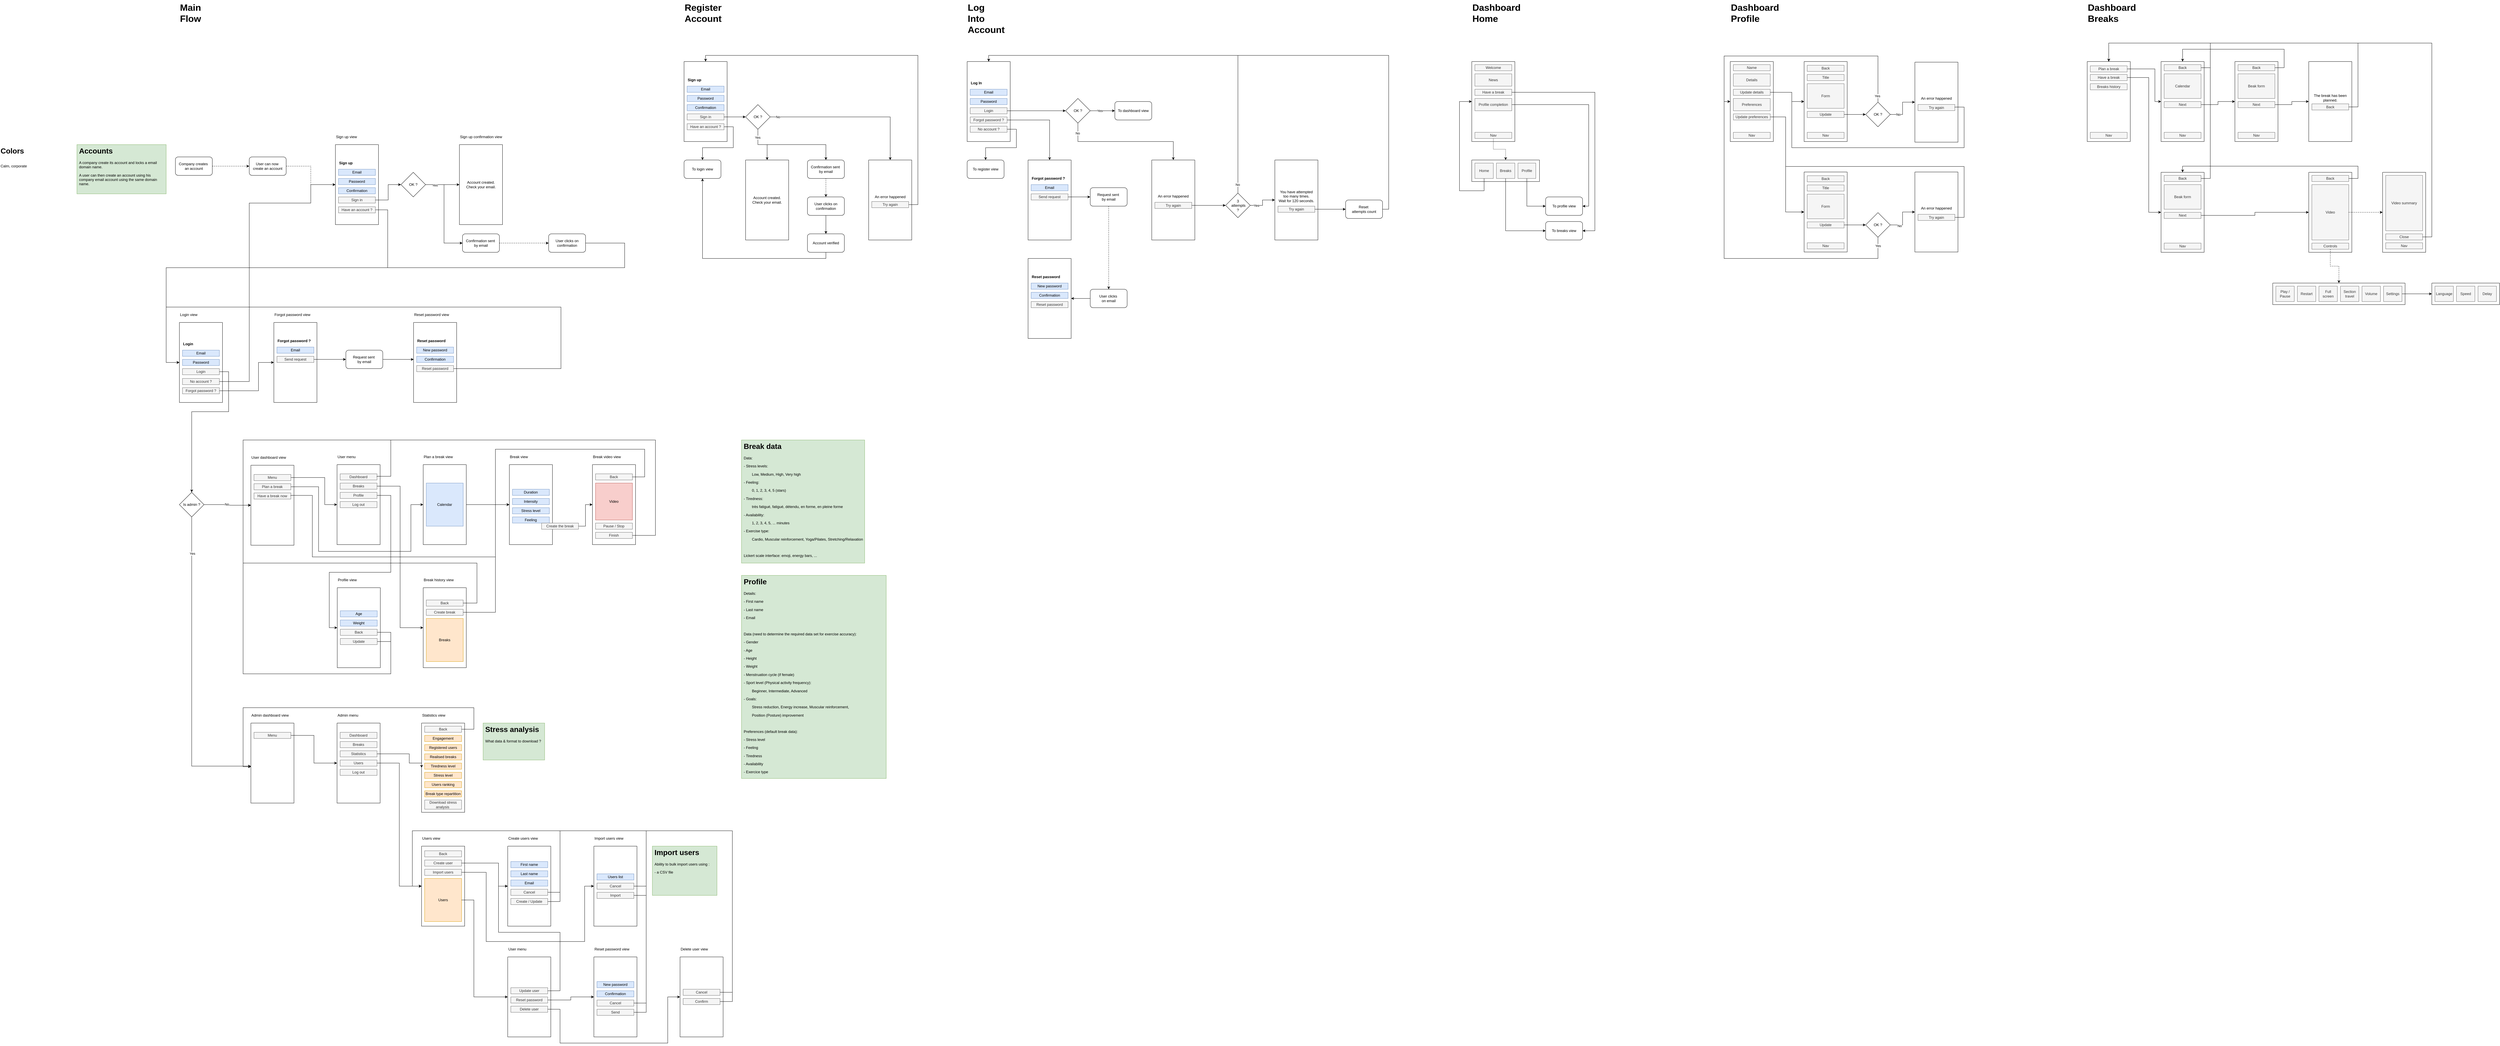 <mxfile version="24.7.17">
  <diagram name="Page-1" id="rZPdfZy3iIrynxqRV0RK">
    <mxGraphModel dx="3114" dy="-142" grid="1" gridSize="10" guides="1" tooltips="1" connect="1" arrows="1" fold="1" page="1" pageScale="1" pageWidth="827" pageHeight="1169" math="0" shadow="0">
      <root>
        <mxCell id="0" />
        <mxCell id="1" parent="0" />
        <mxCell id="UYZVAkdVkmXy9jeqrblP-1" value="" style="swimlane;startSize=0;" vertex="1" parent="1">
          <mxGeometry x="-800" y="2448" width="140" height="260" as="geometry" />
        </mxCell>
        <mxCell id="UYZVAkdVkmXy9jeqrblP-2" value="Email" style="rounded=0;whiteSpace=wrap;html=1;fillColor=#dae8fc;strokeColor=#6c8ebf;" vertex="1" parent="UYZVAkdVkmXy9jeqrblP-1">
          <mxGeometry x="10" y="90" width="120" height="20" as="geometry" />
        </mxCell>
        <mxCell id="UYZVAkdVkmXy9jeqrblP-3" value="Password" style="rounded=0;whiteSpace=wrap;html=1;fillColor=#dae8fc;strokeColor=#6c8ebf;" vertex="1" parent="UYZVAkdVkmXy9jeqrblP-1">
          <mxGeometry x="10" y="120" width="120" height="20" as="geometry" />
        </mxCell>
        <mxCell id="UYZVAkdVkmXy9jeqrblP-4" value="Login" style="text;html=1;align=left;verticalAlign=middle;whiteSpace=wrap;rounded=0;fontStyle=1" vertex="1" parent="UYZVAkdVkmXy9jeqrblP-1">
          <mxGeometry x="10" y="60" width="120" height="20" as="geometry" />
        </mxCell>
        <mxCell id="UYZVAkdVkmXy9jeqrblP-5" value="Login" style="rounded=0;whiteSpace=wrap;html=1;fillColor=#f5f5f5;fontColor=#333333;strokeColor=#666666;" vertex="1" parent="UYZVAkdVkmXy9jeqrblP-1">
          <mxGeometry x="10" y="150" width="120" height="20" as="geometry" />
        </mxCell>
        <mxCell id="UYZVAkdVkmXy9jeqrblP-6" value="No account ?" style="rounded=0;whiteSpace=wrap;html=1;fillColor=#f5f5f5;fontColor=#333333;strokeColor=#666666;" vertex="1" parent="UYZVAkdVkmXy9jeqrblP-1">
          <mxGeometry x="10" y="182" width="120" height="20" as="geometry" />
        </mxCell>
        <mxCell id="UYZVAkdVkmXy9jeqrblP-7" value="Forgot password ?" style="rounded=0;whiteSpace=wrap;html=1;fillColor=#f5f5f5;fontColor=#333333;strokeColor=#666666;" vertex="1" parent="UYZVAkdVkmXy9jeqrblP-1">
          <mxGeometry x="10" y="212" width="120" height="20" as="geometry" />
        </mxCell>
        <mxCell id="UYZVAkdVkmXy9jeqrblP-9" value="Login view" style="text;html=1;align=left;verticalAlign=middle;whiteSpace=wrap;rounded=0;" vertex="1" parent="1">
          <mxGeometry x="-800" y="2408" width="140" height="30" as="geometry" />
        </mxCell>
        <mxCell id="UYZVAkdVkmXy9jeqrblP-10" value="" style="swimlane;startSize=0;" vertex="1" parent="1">
          <mxGeometry x="-567.67" y="2912" width="140" height="260" as="geometry" />
        </mxCell>
        <mxCell id="UYZVAkdVkmXy9jeqrblP-11" value="Menu" style="rounded=0;whiteSpace=wrap;html=1;fillColor=#f5f5f5;strokeColor=#666666;fontColor=#333333;" vertex="1" parent="UYZVAkdVkmXy9jeqrblP-10">
          <mxGeometry x="10" y="30" width="120" height="20" as="geometry" />
        </mxCell>
        <mxCell id="UYZVAkdVkmXy9jeqrblP-12" value="Have a break now" style="rounded=0;whiteSpace=wrap;html=1;fillColor=#f5f5f5;strokeColor=#666666;fontColor=#333333;" vertex="1" parent="UYZVAkdVkmXy9jeqrblP-10">
          <mxGeometry x="10" y="90" width="120" height="20" as="geometry" />
        </mxCell>
        <mxCell id="UYZVAkdVkmXy9jeqrblP-13" value="Plan a break" style="rounded=0;whiteSpace=wrap;html=1;fillColor=#f5f5f5;strokeColor=#666666;fontColor=#333333;" vertex="1" parent="UYZVAkdVkmXy9jeqrblP-10">
          <mxGeometry x="10" y="60" width="120" height="20" as="geometry" />
        </mxCell>
        <mxCell id="UYZVAkdVkmXy9jeqrblP-14" value="User dashboard view" style="text;html=1;align=left;verticalAlign=middle;whiteSpace=wrap;rounded=0;" vertex="1" parent="1">
          <mxGeometry x="-567.67" y="2872" width="140" height="30" as="geometry" />
        </mxCell>
        <mxCell id="UYZVAkdVkmXy9jeqrblP-15" value="" style="swimlane;startSize=0;" vertex="1" parent="1">
          <mxGeometry x="-287.67" y="2910" width="140" height="260" as="geometry" />
        </mxCell>
        <mxCell id="UYZVAkdVkmXy9jeqrblP-16" value="Dashboard" style="rounded=0;whiteSpace=wrap;html=1;fillColor=#f5f5f5;strokeColor=#666666;fontColor=#333333;" vertex="1" parent="UYZVAkdVkmXy9jeqrblP-15">
          <mxGeometry x="10" y="30" width="120" height="20" as="geometry" />
        </mxCell>
        <mxCell id="UYZVAkdVkmXy9jeqrblP-17" value="Breaks" style="rounded=0;whiteSpace=wrap;html=1;fillColor=#f5f5f5;strokeColor=#666666;fontColor=#333333;" vertex="1" parent="UYZVAkdVkmXy9jeqrblP-15">
          <mxGeometry x="10" y="60" width="120" height="20" as="geometry" />
        </mxCell>
        <mxCell id="UYZVAkdVkmXy9jeqrblP-18" value="Log out" style="rounded=0;whiteSpace=wrap;html=1;fillColor=#f5f5f5;strokeColor=#666666;fontColor=#333333;" vertex="1" parent="UYZVAkdVkmXy9jeqrblP-15">
          <mxGeometry x="10" y="120" width="120" height="20" as="geometry" />
        </mxCell>
        <mxCell id="UYZVAkdVkmXy9jeqrblP-19" value="Profile" style="rounded=0;whiteSpace=wrap;html=1;fillColor=#f5f5f5;strokeColor=#666666;fontColor=#333333;" vertex="1" parent="UYZVAkdVkmXy9jeqrblP-15">
          <mxGeometry x="10" y="90" width="120" height="20" as="geometry" />
        </mxCell>
        <mxCell id="UYZVAkdVkmXy9jeqrblP-20" value="User menu" style="text;html=1;align=left;verticalAlign=middle;whiteSpace=wrap;rounded=0;" vertex="1" parent="1">
          <mxGeometry x="-287.67" y="2870" width="140" height="30" as="geometry" />
        </mxCell>
        <mxCell id="UYZVAkdVkmXy9jeqrblP-21" value="" style="swimlane;startSize=0;" vertex="1" parent="1">
          <mxGeometry x="-493" y="2448" width="140" height="260" as="geometry" />
        </mxCell>
        <mxCell id="UYZVAkdVkmXy9jeqrblP-22" value="Email" style="rounded=0;whiteSpace=wrap;html=1;fillColor=#dae8fc;strokeColor=#6c8ebf;" vertex="1" parent="UYZVAkdVkmXy9jeqrblP-21">
          <mxGeometry x="10" y="80" width="120" height="20" as="geometry" />
        </mxCell>
        <mxCell id="UYZVAkdVkmXy9jeqrblP-23" value="Forgot password ?" style="text;html=1;align=left;verticalAlign=middle;whiteSpace=wrap;rounded=0;fontStyle=1" vertex="1" parent="UYZVAkdVkmXy9jeqrblP-21">
          <mxGeometry x="10" y="50" width="120" height="20" as="geometry" />
        </mxCell>
        <mxCell id="UYZVAkdVkmXy9jeqrblP-24" value="Send request" style="rounded=0;whiteSpace=wrap;html=1;fillColor=#f5f5f5;fontColor=#333333;strokeColor=#666666;" vertex="1" parent="UYZVAkdVkmXy9jeqrblP-21">
          <mxGeometry x="10" y="110" width="120" height="20" as="geometry" />
        </mxCell>
        <mxCell id="UYZVAkdVkmXy9jeqrblP-25" value="Forgot password view" style="text;html=1;align=left;verticalAlign=middle;whiteSpace=wrap;rounded=0;" vertex="1" parent="1">
          <mxGeometry x="-493" y="2408" width="140" height="30" as="geometry" />
        </mxCell>
        <mxCell id="UYZVAkdVkmXy9jeqrblP-26" value="" style="swimlane;startSize=0;" vertex="1" parent="1">
          <mxGeometry x="-39" y="2448" width="140" height="260" as="geometry" />
        </mxCell>
        <mxCell id="UYZVAkdVkmXy9jeqrblP-27" value="New password" style="rounded=0;whiteSpace=wrap;html=1;fillColor=#dae8fc;strokeColor=#6c8ebf;" vertex="1" parent="UYZVAkdVkmXy9jeqrblP-26">
          <mxGeometry x="10" y="80" width="120" height="20" as="geometry" />
        </mxCell>
        <mxCell id="UYZVAkdVkmXy9jeqrblP-28" value="Reset password" style="text;html=1;align=left;verticalAlign=middle;whiteSpace=wrap;rounded=0;fontStyle=1" vertex="1" parent="UYZVAkdVkmXy9jeqrblP-26">
          <mxGeometry x="10" y="50" width="120" height="20" as="geometry" />
        </mxCell>
        <mxCell id="UYZVAkdVkmXy9jeqrblP-29" value="Confirmation" style="rounded=0;whiteSpace=wrap;html=1;fillColor=#dae8fc;strokeColor=#6c8ebf;" vertex="1" parent="UYZVAkdVkmXy9jeqrblP-26">
          <mxGeometry x="10" y="110" width="120" height="20" as="geometry" />
        </mxCell>
        <mxCell id="UYZVAkdVkmXy9jeqrblP-30" value="Reset password" style="rounded=0;whiteSpace=wrap;html=1;fillColor=#f5f5f5;fontColor=#333333;strokeColor=#666666;" vertex="1" parent="UYZVAkdVkmXy9jeqrblP-26">
          <mxGeometry x="10" y="140" width="120" height="20" as="geometry" />
        </mxCell>
        <mxCell id="UYZVAkdVkmXy9jeqrblP-31" value="Reset password view" style="text;html=1;align=left;verticalAlign=middle;whiteSpace=wrap;rounded=0;" vertex="1" parent="1">
          <mxGeometry x="-39" y="2408" width="140" height="30" as="geometry" />
        </mxCell>
        <mxCell id="UYZVAkdVkmXy9jeqrblP-32" value="Request sent&amp;nbsp;&lt;div&gt;by email&lt;/div&gt;" style="rounded=1;whiteSpace=wrap;html=1;" vertex="1" parent="1">
          <mxGeometry x="-259" y="2538" width="120" height="60" as="geometry" />
        </mxCell>
        <mxCell id="UYZVAkdVkmXy9jeqrblP-33" style="edgeStyle=orthogonalEdgeStyle;rounded=0;orthogonalLoop=1;jettySize=auto;html=1;exitX=1;exitY=0.5;exitDx=0;exitDy=0;entryX=0;entryY=0.5;entryDx=0;entryDy=0;" edge="1" parent="1" source="UYZVAkdVkmXy9jeqrblP-24" target="UYZVAkdVkmXy9jeqrblP-32">
          <mxGeometry relative="1" as="geometry" />
        </mxCell>
        <mxCell id="UYZVAkdVkmXy9jeqrblP-34" style="edgeStyle=orthogonalEdgeStyle;rounded=0;orthogonalLoop=1;jettySize=auto;html=1;exitX=1;exitY=0.5;exitDx=0;exitDy=0;entryX=0.002;entryY=0.462;entryDx=0;entryDy=0;entryPerimeter=0;" edge="1" parent="1" source="UYZVAkdVkmXy9jeqrblP-32" target="UYZVAkdVkmXy9jeqrblP-26">
          <mxGeometry relative="1" as="geometry" />
        </mxCell>
        <mxCell id="UYZVAkdVkmXy9jeqrblP-35" value="" style="swimlane;startSize=0;" vertex="1" parent="1">
          <mxGeometry x="-287.67" y="3750" width="140" height="260" as="geometry" />
        </mxCell>
        <mxCell id="UYZVAkdVkmXy9jeqrblP-36" value="Dashboard" style="rounded=0;whiteSpace=wrap;html=1;fillColor=#f5f5f5;fontColor=#333333;strokeColor=#666666;" vertex="1" parent="UYZVAkdVkmXy9jeqrblP-35">
          <mxGeometry x="10" y="30" width="120" height="20" as="geometry" />
        </mxCell>
        <mxCell id="UYZVAkdVkmXy9jeqrblP-37" value="Breaks" style="rounded=0;whiteSpace=wrap;html=1;fillColor=#f5f5f5;fontColor=#333333;strokeColor=#666666;" vertex="1" parent="UYZVAkdVkmXy9jeqrblP-35">
          <mxGeometry x="10" y="60" width="120" height="20" as="geometry" />
        </mxCell>
        <mxCell id="UYZVAkdVkmXy9jeqrblP-38" value="Log out" style="rounded=0;whiteSpace=wrap;html=1;fillColor=#f5f5f5;fontColor=#333333;strokeColor=#666666;" vertex="1" parent="UYZVAkdVkmXy9jeqrblP-35">
          <mxGeometry x="10" y="150" width="120" height="20" as="geometry" />
        </mxCell>
        <mxCell id="UYZVAkdVkmXy9jeqrblP-39" value="Statistics" style="rounded=0;whiteSpace=wrap;html=1;fillColor=#f5f5f5;fontColor=#333333;strokeColor=#666666;" vertex="1" parent="UYZVAkdVkmXy9jeqrblP-35">
          <mxGeometry x="10" y="90" width="120" height="20" as="geometry" />
        </mxCell>
        <mxCell id="UYZVAkdVkmXy9jeqrblP-40" value="Users" style="rounded=0;whiteSpace=wrap;html=1;fillColor=#f5f5f5;fontColor=#333333;strokeColor=#666666;" vertex="1" parent="UYZVAkdVkmXy9jeqrblP-35">
          <mxGeometry x="10" y="120" width="120" height="20" as="geometry" />
        </mxCell>
        <mxCell id="UYZVAkdVkmXy9jeqrblP-41" value="Admin menu" style="text;html=1;align=left;verticalAlign=middle;whiteSpace=wrap;rounded=0;" vertex="1" parent="1">
          <mxGeometry x="-287.67" y="3710" width="140" height="30" as="geometry" />
        </mxCell>
        <mxCell id="UYZVAkdVkmXy9jeqrblP-42" value="" style="swimlane;startSize=0;" vertex="1" parent="1">
          <mxGeometry x="-567.67" y="3750" width="140" height="260" as="geometry" />
        </mxCell>
        <mxCell id="UYZVAkdVkmXy9jeqrblP-43" value="Menu" style="rounded=0;whiteSpace=wrap;html=1;fillColor=#f5f5f5;fontColor=#333333;strokeColor=#666666;" vertex="1" parent="UYZVAkdVkmXy9jeqrblP-42">
          <mxGeometry x="10" y="30" width="120" height="20" as="geometry" />
        </mxCell>
        <mxCell id="UYZVAkdVkmXy9jeqrblP-44" value="Admin dashboard view" style="text;html=1;align=left;verticalAlign=middle;whiteSpace=wrap;rounded=0;" vertex="1" parent="1">
          <mxGeometry x="-567.67" y="3710" width="140" height="30" as="geometry" />
        </mxCell>
        <mxCell id="UYZVAkdVkmXy9jeqrblP-45" style="edgeStyle=orthogonalEdgeStyle;rounded=0;orthogonalLoop=1;jettySize=auto;html=1;exitX=1;exitY=0.5;exitDx=0;exitDy=0;" edge="1" parent="1" source="UYZVAkdVkmXy9jeqrblP-47" target="UYZVAkdVkmXy9jeqrblP-10">
          <mxGeometry relative="1" as="geometry" />
        </mxCell>
        <mxCell id="UYZVAkdVkmXy9jeqrblP-46" value="No" style="edgeLabel;html=1;align=center;verticalAlign=middle;resizable=0;points=[];" vertex="1" connectable="0" parent="UYZVAkdVkmXy9jeqrblP-45">
          <mxGeometry x="-0.043" y="1" relative="1" as="geometry">
            <mxPoint as="offset" />
          </mxGeometry>
        </mxCell>
        <mxCell id="UYZVAkdVkmXy9jeqrblP-47" value="Is admin ?" style="rhombus;whiteSpace=wrap;html=1;" vertex="1" parent="1">
          <mxGeometry x="-800" y="3000" width="80" height="80" as="geometry" />
        </mxCell>
        <mxCell id="UYZVAkdVkmXy9jeqrblP-48" style="edgeStyle=orthogonalEdgeStyle;rounded=0;orthogonalLoop=1;jettySize=auto;html=1;exitX=1;exitY=0.5;exitDx=0;exitDy=0;entryX=0.5;entryY=0;entryDx=0;entryDy=0;" edge="1" parent="1" source="UYZVAkdVkmXy9jeqrblP-5" target="UYZVAkdVkmXy9jeqrblP-47">
          <mxGeometry relative="1" as="geometry">
            <Array as="points">
              <mxPoint x="-640" y="2608" />
              <mxPoint x="-640" y="2738" />
              <mxPoint x="-760" y="2738" />
            </Array>
          </mxGeometry>
        </mxCell>
        <mxCell id="UYZVAkdVkmXy9jeqrblP-49" style="edgeStyle=orthogonalEdgeStyle;rounded=0;orthogonalLoop=1;jettySize=auto;html=1;exitX=0.5;exitY=1;exitDx=0;exitDy=0;entryX=0;entryY=0.538;entryDx=0;entryDy=0;entryPerimeter=0;" edge="1" parent="1" source="UYZVAkdVkmXy9jeqrblP-47" target="UYZVAkdVkmXy9jeqrblP-42">
          <mxGeometry relative="1" as="geometry" />
        </mxCell>
        <mxCell id="UYZVAkdVkmXy9jeqrblP-50" value="Yes" style="edgeLabel;html=1;align=center;verticalAlign=middle;resizable=0;points=[];" vertex="1" connectable="0" parent="UYZVAkdVkmXy9jeqrblP-49">
          <mxGeometry x="-0.763" y="2" relative="1" as="geometry">
            <mxPoint as="offset" />
          </mxGeometry>
        </mxCell>
        <mxCell id="UYZVAkdVkmXy9jeqrblP-51" style="edgeStyle=orthogonalEdgeStyle;rounded=0;orthogonalLoop=1;jettySize=auto;html=1;exitX=1;exitY=0.5;exitDx=0;exitDy=0;entryX=0;entryY=0.5;entryDx=0;entryDy=0;" edge="1" parent="1" source="UYZVAkdVkmXy9jeqrblP-11" target="UYZVAkdVkmXy9jeqrblP-15">
          <mxGeometry relative="1" as="geometry">
            <Array as="points">
              <mxPoint x="-327.67" y="2952" />
              <mxPoint x="-327.67" y="3040" />
            </Array>
          </mxGeometry>
        </mxCell>
        <mxCell id="UYZVAkdVkmXy9jeqrblP-52" style="edgeStyle=orthogonalEdgeStyle;rounded=0;orthogonalLoop=1;jettySize=auto;html=1;exitX=1;exitY=0.5;exitDx=0;exitDy=0;entryX=0;entryY=0.5;entryDx=0;entryDy=0;" edge="1" parent="1" source="UYZVAkdVkmXy9jeqrblP-43" target="UYZVAkdVkmXy9jeqrblP-35">
          <mxGeometry relative="1" as="geometry" />
        </mxCell>
        <mxCell id="UYZVAkdVkmXy9jeqrblP-53" style="edgeStyle=orthogonalEdgeStyle;rounded=0;orthogonalLoop=1;jettySize=auto;html=1;exitX=1;exitY=0.5;exitDx=0;exitDy=0;entryX=0;entryY=0.5;entryDx=0;entryDy=0;" edge="1" parent="1" source="UYZVAkdVkmXy9jeqrblP-30" target="UYZVAkdVkmXy9jeqrblP-1">
          <mxGeometry relative="1" as="geometry">
            <Array as="points">
              <mxPoint x="440" y="2598" />
              <mxPoint x="440" y="2398" />
              <mxPoint x="-843" y="2398" />
              <mxPoint x="-843" y="2578" />
            </Array>
          </mxGeometry>
        </mxCell>
        <mxCell id="UYZVAkdVkmXy9jeqrblP-54" style="edgeStyle=orthogonalEdgeStyle;rounded=0;orthogonalLoop=1;jettySize=auto;html=1;exitX=1;exitY=0.5;exitDx=0;exitDy=0;entryX=0;entryY=0.5;entryDx=0;entryDy=0;" edge="1" parent="1" source="UYZVAkdVkmXy9jeqrblP-55" target="UYZVAkdVkmXy9jeqrblP-58">
          <mxGeometry relative="1" as="geometry" />
        </mxCell>
        <mxCell id="UYZVAkdVkmXy9jeqrblP-55" value="" style="swimlane;startSize=0;" vertex="1" parent="1">
          <mxGeometry x="-7.67" y="2910" width="140" height="260" as="geometry" />
        </mxCell>
        <mxCell id="UYZVAkdVkmXy9jeqrblP-56" value="Calendar" style="rounded=0;whiteSpace=wrap;html=1;fillColor=#dae8fc;strokeColor=#6c8ebf;" vertex="1" parent="UYZVAkdVkmXy9jeqrblP-55">
          <mxGeometry x="10" y="60" width="120" height="140" as="geometry" />
        </mxCell>
        <mxCell id="UYZVAkdVkmXy9jeqrblP-57" value="Plan a break view" style="text;html=1;align=left;verticalAlign=middle;whiteSpace=wrap;rounded=0;" vertex="1" parent="1">
          <mxGeometry x="-7.67" y="2870" width="140" height="30" as="geometry" />
        </mxCell>
        <mxCell id="UYZVAkdVkmXy9jeqrblP-58" value="" style="swimlane;startSize=0;" vertex="1" parent="1">
          <mxGeometry x="272.33" y="2910" width="140" height="260" as="geometry" />
        </mxCell>
        <mxCell id="UYZVAkdVkmXy9jeqrblP-59" value="Duration" style="rounded=0;whiteSpace=wrap;html=1;fillColor=#dae8fc;strokeColor=#6c8ebf;" vertex="1" parent="UYZVAkdVkmXy9jeqrblP-58">
          <mxGeometry x="10" y="80" width="120" height="20" as="geometry" />
        </mxCell>
        <mxCell id="UYZVAkdVkmXy9jeqrblP-60" value="Intensity" style="rounded=0;whiteSpace=wrap;html=1;fillColor=#dae8fc;strokeColor=#6c8ebf;" vertex="1" parent="UYZVAkdVkmXy9jeqrblP-58">
          <mxGeometry x="10" y="110" width="120" height="20" as="geometry" />
        </mxCell>
        <mxCell id="UYZVAkdVkmXy9jeqrblP-61" value="Stress level" style="rounded=0;whiteSpace=wrap;html=1;fillColor=#dae8fc;strokeColor=#6c8ebf;" vertex="1" parent="UYZVAkdVkmXy9jeqrblP-58">
          <mxGeometry x="10" y="140" width="120" height="20" as="geometry" />
        </mxCell>
        <mxCell id="UYZVAkdVkmXy9jeqrblP-62" value="Feeling" style="rounded=0;whiteSpace=wrap;html=1;fillColor=#dae8fc;strokeColor=#6c8ebf;" vertex="1" parent="UYZVAkdVkmXy9jeqrblP-58">
          <mxGeometry x="10" y="170" width="120" height="20" as="geometry" />
        </mxCell>
        <mxCell id="UYZVAkdVkmXy9jeqrblP-63" value="Break view" style="text;html=1;align=left;verticalAlign=middle;whiteSpace=wrap;rounded=0;" vertex="1" parent="1">
          <mxGeometry x="272.33" y="2870" width="140" height="30" as="geometry" />
        </mxCell>
        <mxCell id="UYZVAkdVkmXy9jeqrblP-64" style="edgeStyle=orthogonalEdgeStyle;rounded=0;orthogonalLoop=1;jettySize=auto;html=1;exitX=1;exitY=0.5;exitDx=0;exitDy=0;entryX=0;entryY=0.5;entryDx=0;entryDy=0;" edge="1" parent="1" source="UYZVAkdVkmXy9jeqrblP-13" target="UYZVAkdVkmXy9jeqrblP-55">
          <mxGeometry relative="1" as="geometry">
            <Array as="points">
              <mxPoint x="-347.67" y="2982" />
              <mxPoint x="-347.67" y="3192" />
              <mxPoint x="-47.67" y="3192" />
              <mxPoint x="-47.67" y="3040" />
            </Array>
          </mxGeometry>
        </mxCell>
        <mxCell id="UYZVAkdVkmXy9jeqrblP-65" style="edgeStyle=orthogonalEdgeStyle;rounded=0;orthogonalLoop=1;jettySize=auto;html=1;exitX=1;exitY=0.5;exitDx=0;exitDy=0;entryX=0;entryY=0.5;entryDx=0;entryDy=0;" edge="1" parent="1" source="UYZVAkdVkmXy9jeqrblP-12" target="UYZVAkdVkmXy9jeqrblP-58">
          <mxGeometry relative="1" as="geometry">
            <Array as="points">
              <mxPoint x="-368" y="3010" />
              <mxPoint x="-368" y="3210" />
              <mxPoint x="227" y="3210" />
              <mxPoint x="227" y="3040" />
            </Array>
          </mxGeometry>
        </mxCell>
        <mxCell id="UYZVAkdVkmXy9jeqrblP-66" value="" style="swimlane;startSize=0;" vertex="1" parent="1">
          <mxGeometry x="542.33" y="2910" width="140" height="260" as="geometry" />
        </mxCell>
        <mxCell id="UYZVAkdVkmXy9jeqrblP-67" value="Back" style="rounded=0;whiteSpace=wrap;html=1;fillColor=#f5f5f5;fontColor=#333333;strokeColor=#666666;" vertex="1" parent="UYZVAkdVkmXy9jeqrblP-66">
          <mxGeometry x="10" y="30" width="120" height="20" as="geometry" />
        </mxCell>
        <mxCell id="UYZVAkdVkmXy9jeqrblP-68" value="Finish" style="rounded=0;whiteSpace=wrap;html=1;fillColor=#f5f5f5;fontColor=#333333;strokeColor=#666666;" vertex="1" parent="UYZVAkdVkmXy9jeqrblP-66">
          <mxGeometry x="10" y="220" width="120" height="20" as="geometry" />
        </mxCell>
        <mxCell id="UYZVAkdVkmXy9jeqrblP-69" value="Video" style="rounded=0;whiteSpace=wrap;html=1;fillColor=#f8cecc;strokeColor=#b85450;" vertex="1" parent="UYZVAkdVkmXy9jeqrblP-66">
          <mxGeometry x="10" y="60" width="120" height="120" as="geometry" />
        </mxCell>
        <mxCell id="UYZVAkdVkmXy9jeqrblP-70" value="Pause / Stop" style="rounded=0;whiteSpace=wrap;html=1;fillColor=#f5f5f5;fontColor=#333333;strokeColor=#666666;" vertex="1" parent="UYZVAkdVkmXy9jeqrblP-66">
          <mxGeometry x="10" y="190" width="120" height="20" as="geometry" />
        </mxCell>
        <mxCell id="UYZVAkdVkmXy9jeqrblP-71" value="Break video view" style="text;html=1;align=left;verticalAlign=middle;whiteSpace=wrap;rounded=0;" vertex="1" parent="1">
          <mxGeometry x="542.33" y="2870" width="140" height="30" as="geometry" />
        </mxCell>
        <mxCell id="UYZVAkdVkmXy9jeqrblP-72" style="edgeStyle=orthogonalEdgeStyle;rounded=0;orthogonalLoop=1;jettySize=auto;html=1;exitX=1;exitY=0.5;exitDx=0;exitDy=0;entryX=0;entryY=0.5;entryDx=0;entryDy=0;" edge="1" parent="1" source="UYZVAkdVkmXy9jeqrblP-210" target="UYZVAkdVkmXy9jeqrblP-66">
          <mxGeometry relative="1" as="geometry" />
        </mxCell>
        <mxCell id="UYZVAkdVkmXy9jeqrblP-73" style="edgeStyle=orthogonalEdgeStyle;rounded=0;orthogonalLoop=1;jettySize=auto;html=1;exitX=1;exitY=0.5;exitDx=0;exitDy=0;entryX=0;entryY=0.5;entryDx=0;entryDy=0;" edge="1" parent="1" source="UYZVAkdVkmXy9jeqrblP-67" target="UYZVAkdVkmXy9jeqrblP-58">
          <mxGeometry relative="1" as="geometry">
            <Array as="points">
              <mxPoint x="712" y="2950" />
              <mxPoint x="712" y="2860" />
              <mxPoint x="227" y="2860" />
              <mxPoint x="227" y="3040" />
            </Array>
          </mxGeometry>
        </mxCell>
        <mxCell id="UYZVAkdVkmXy9jeqrblP-74" style="edgeStyle=orthogonalEdgeStyle;rounded=0;orthogonalLoop=1;jettySize=auto;html=1;exitX=1;exitY=0.5;exitDx=0;exitDy=0;entryX=0;entryY=0.5;entryDx=0;entryDy=0;" edge="1" parent="1" source="UYZVAkdVkmXy9jeqrblP-7" target="UYZVAkdVkmXy9jeqrblP-21">
          <mxGeometry relative="1" as="geometry">
            <Array as="points">
              <mxPoint x="-543" y="2670" />
              <mxPoint x="-543" y="2578" />
            </Array>
          </mxGeometry>
        </mxCell>
        <mxCell id="UYZVAkdVkmXy9jeqrblP-75" style="edgeStyle=orthogonalEdgeStyle;rounded=0;orthogonalLoop=1;jettySize=auto;html=1;exitX=1;exitY=0.5;exitDx=0;exitDy=0;entryX=0;entryY=0.5;entryDx=0;entryDy=0;" edge="1" parent="1" source="UYZVAkdVkmXy9jeqrblP-16" target="UYZVAkdVkmXy9jeqrblP-10">
          <mxGeometry relative="1" as="geometry">
            <Array as="points">
              <mxPoint x="-158" y="2948" />
              <mxPoint x="-113" y="2948" />
              <mxPoint x="-113" y="2830" />
              <mxPoint x="-593" y="2830" />
              <mxPoint x="-593" y="3042" />
            </Array>
          </mxGeometry>
        </mxCell>
        <mxCell id="UYZVAkdVkmXy9jeqrblP-76" value="" style="swimlane;startSize=0;" vertex="1" parent="1">
          <mxGeometry x="-7.67" y="3310" width="140" height="260" as="geometry" />
        </mxCell>
        <mxCell id="UYZVAkdVkmXy9jeqrblP-77" value="Create break" style="rounded=0;whiteSpace=wrap;html=1;fillColor=#f5f5f5;strokeColor=#666666;fontColor=#333333;" vertex="1" parent="UYZVAkdVkmXy9jeqrblP-76">
          <mxGeometry x="10" y="70" width="120" height="20" as="geometry" />
        </mxCell>
        <mxCell id="UYZVAkdVkmXy9jeqrblP-78" value="Back" style="rounded=0;whiteSpace=wrap;html=1;fillColor=#f5f5f5;strokeColor=#666666;fontColor=#333333;" vertex="1" parent="UYZVAkdVkmXy9jeqrblP-76">
          <mxGeometry x="10" y="40" width="120" height="20" as="geometry" />
        </mxCell>
        <mxCell id="UYZVAkdVkmXy9jeqrblP-79" value="Breaks" style="rounded=0;whiteSpace=wrap;html=1;fillColor=#ffe6cc;strokeColor=#d79b00;" vertex="1" parent="UYZVAkdVkmXy9jeqrblP-76">
          <mxGeometry x="10.0" y="100" width="120" height="140" as="geometry" />
        </mxCell>
        <mxCell id="UYZVAkdVkmXy9jeqrblP-80" value="Break history view" style="text;html=1;align=left;verticalAlign=middle;whiteSpace=wrap;rounded=0;" vertex="1" parent="1">
          <mxGeometry x="-7.67" y="3270" width="140" height="30" as="geometry" />
        </mxCell>
        <mxCell id="UYZVAkdVkmXy9jeqrblP-81" style="edgeStyle=orthogonalEdgeStyle;rounded=0;orthogonalLoop=1;jettySize=auto;html=1;exitX=1;exitY=0.5;exitDx=0;exitDy=0;entryX=0;entryY=0.5;entryDx=0;entryDy=0;" edge="1" parent="1" source="UYZVAkdVkmXy9jeqrblP-17" target="UYZVAkdVkmXy9jeqrblP-76">
          <mxGeometry relative="1" as="geometry" />
        </mxCell>
        <mxCell id="UYZVAkdVkmXy9jeqrblP-82" style="edgeStyle=orthogonalEdgeStyle;rounded=0;orthogonalLoop=1;jettySize=auto;html=1;exitX=1;exitY=0.5;exitDx=0;exitDy=0;entryX=0;entryY=0.5;entryDx=0;entryDy=0;" edge="1" parent="1" source="UYZVAkdVkmXy9jeqrblP-78" target="UYZVAkdVkmXy9jeqrblP-10">
          <mxGeometry relative="1" as="geometry">
            <Array as="points">
              <mxPoint x="167" y="3360" />
              <mxPoint x="167" y="3230" />
              <mxPoint x="-593" y="3230" />
              <mxPoint x="-593" y="3042" />
            </Array>
          </mxGeometry>
        </mxCell>
        <mxCell id="UYZVAkdVkmXy9jeqrblP-83" style="edgeStyle=orthogonalEdgeStyle;rounded=0;orthogonalLoop=1;jettySize=auto;html=1;exitX=1;exitY=0.5;exitDx=0;exitDy=0;entryX=0;entryY=0.5;entryDx=0;entryDy=0;" edge="1" parent="1" source="UYZVAkdVkmXy9jeqrblP-77" target="UYZVAkdVkmXy9jeqrblP-58">
          <mxGeometry relative="1" as="geometry">
            <Array as="points">
              <mxPoint x="227" y="3390" />
              <mxPoint x="227" y="3040" />
            </Array>
          </mxGeometry>
        </mxCell>
        <mxCell id="UYZVAkdVkmXy9jeqrblP-84" value="" style="swimlane;startSize=0;" vertex="1" parent="1">
          <mxGeometry x="-13" y="3750" width="140" height="290" as="geometry" />
        </mxCell>
        <mxCell id="UYZVAkdVkmXy9jeqrblP-85" value="Back" style="rounded=0;whiteSpace=wrap;html=1;fillColor=#f5f5f5;strokeColor=#666666;fontColor=#333333;" vertex="1" parent="UYZVAkdVkmXy9jeqrblP-84">
          <mxGeometry x="10" y="10" width="120" height="20" as="geometry" />
        </mxCell>
        <mxCell id="UYZVAkdVkmXy9jeqrblP-86" value="Engagement" style="rounded=0;whiteSpace=wrap;html=1;fillColor=#ffe6cc;strokeColor=#d79b00;" vertex="1" parent="UYZVAkdVkmXy9jeqrblP-84">
          <mxGeometry x="10" y="40" width="120" height="20" as="geometry" />
        </mxCell>
        <mxCell id="UYZVAkdVkmXy9jeqrblP-87" value="Registered users" style="rounded=0;whiteSpace=wrap;html=1;fillColor=#ffe6cc;strokeColor=#d79b00;" vertex="1" parent="UYZVAkdVkmXy9jeqrblP-84">
          <mxGeometry x="10" y="70" width="120" height="20" as="geometry" />
        </mxCell>
        <mxCell id="UYZVAkdVkmXy9jeqrblP-88" value="Realised breaks" style="rounded=0;whiteSpace=wrap;html=1;fillColor=#ffe6cc;strokeColor=#d79b00;" vertex="1" parent="UYZVAkdVkmXy9jeqrblP-84">
          <mxGeometry x="10" y="100" width="120" height="20" as="geometry" />
        </mxCell>
        <mxCell id="UYZVAkdVkmXy9jeqrblP-89" value="Tiredness level" style="rounded=0;whiteSpace=wrap;html=1;fillColor=#ffe6cc;strokeColor=#d79b00;" vertex="1" parent="UYZVAkdVkmXy9jeqrblP-84">
          <mxGeometry x="10" y="130" width="120" height="20" as="geometry" />
        </mxCell>
        <mxCell id="UYZVAkdVkmXy9jeqrblP-90" value="Stress level" style="rounded=0;whiteSpace=wrap;html=1;fillColor=#ffe6cc;strokeColor=#d79b00;" vertex="1" parent="UYZVAkdVkmXy9jeqrblP-84">
          <mxGeometry x="10" y="160" width="120" height="20" as="geometry" />
        </mxCell>
        <mxCell id="UYZVAkdVkmXy9jeqrblP-91" value="Users ranking" style="rounded=0;whiteSpace=wrap;html=1;fillColor=#ffe6cc;strokeColor=#d79b00;" vertex="1" parent="UYZVAkdVkmXy9jeqrblP-84">
          <mxGeometry x="10" y="190" width="120" height="20" as="geometry" />
        </mxCell>
        <mxCell id="UYZVAkdVkmXy9jeqrblP-92" value="Break type repartition" style="rounded=0;whiteSpace=wrap;html=1;fillColor=#ffe6cc;strokeColor=#d79b00;" vertex="1" parent="UYZVAkdVkmXy9jeqrblP-84">
          <mxGeometry x="10" y="220" width="120" height="20" as="geometry" />
        </mxCell>
        <mxCell id="UYZVAkdVkmXy9jeqrblP-93" value="Download stress analysis&amp;nbsp;" style="rounded=0;whiteSpace=wrap;html=1;fillColor=#f5f5f5;strokeColor=#666666;fontColor=#333333;" vertex="1" parent="UYZVAkdVkmXy9jeqrblP-84">
          <mxGeometry x="10" y="250" width="120" height="30" as="geometry" />
        </mxCell>
        <mxCell id="UYZVAkdVkmXy9jeqrblP-94" value="Statistics view" style="text;html=1;align=left;verticalAlign=middle;whiteSpace=wrap;rounded=0;" vertex="1" parent="1">
          <mxGeometry x="-13" y="3710" width="140" height="30" as="geometry" />
        </mxCell>
        <mxCell id="UYZVAkdVkmXy9jeqrblP-95" value="" style="swimlane;startSize=0;" vertex="1" parent="1">
          <mxGeometry x="-13" y="4150" width="140" height="260" as="geometry" />
        </mxCell>
        <mxCell id="UYZVAkdVkmXy9jeqrblP-96" value="Create user" style="rounded=0;whiteSpace=wrap;html=1;fillColor=#f5f5f5;strokeColor=#666666;fontColor=#333333;" vertex="1" parent="UYZVAkdVkmXy9jeqrblP-95">
          <mxGeometry x="10" y="45" width="120" height="20" as="geometry" />
        </mxCell>
        <mxCell id="UYZVAkdVkmXy9jeqrblP-97" value="Back" style="rounded=0;whiteSpace=wrap;html=1;fillColor=#f5f5f5;strokeColor=#666666;fontColor=#333333;" vertex="1" parent="UYZVAkdVkmXy9jeqrblP-95">
          <mxGeometry x="10" y="15" width="120" height="20" as="geometry" />
        </mxCell>
        <mxCell id="UYZVAkdVkmXy9jeqrblP-98" value="Users" style="rounded=0;whiteSpace=wrap;html=1;fillColor=#ffe6cc;strokeColor=#d79b00;" vertex="1" parent="UYZVAkdVkmXy9jeqrblP-95">
          <mxGeometry x="10.0" y="105" width="120" height="140" as="geometry" />
        </mxCell>
        <mxCell id="UYZVAkdVkmXy9jeqrblP-99" value="Import users" style="rounded=0;whiteSpace=wrap;html=1;fillColor=#f5f5f5;strokeColor=#666666;fontColor=#333333;" vertex="1" parent="UYZVAkdVkmXy9jeqrblP-95">
          <mxGeometry x="10" y="75" width="120" height="20" as="geometry" />
        </mxCell>
        <mxCell id="UYZVAkdVkmXy9jeqrblP-100" value="Users view" style="text;html=1;align=left;verticalAlign=middle;whiteSpace=wrap;rounded=0;" vertex="1" parent="1">
          <mxGeometry x="-13" y="4110" width="140" height="30" as="geometry" />
        </mxCell>
        <mxCell id="UYZVAkdVkmXy9jeqrblP-101" style="edgeStyle=orthogonalEdgeStyle;rounded=0;orthogonalLoop=1;jettySize=auto;html=1;exitX=1;exitY=0.5;exitDx=0;exitDy=0;entryX=0;entryY=0.5;entryDx=0;entryDy=0;" edge="1" parent="1" source="UYZVAkdVkmXy9jeqrblP-39" target="UYZVAkdVkmXy9jeqrblP-84">
          <mxGeometry relative="1" as="geometry">
            <Array as="points">
              <mxPoint x="-53" y="3850" />
              <mxPoint x="-53" y="3880" />
            </Array>
          </mxGeometry>
        </mxCell>
        <mxCell id="UYZVAkdVkmXy9jeqrblP-102" style="edgeStyle=orthogonalEdgeStyle;rounded=0;orthogonalLoop=1;jettySize=auto;html=1;exitX=1;exitY=0.5;exitDx=0;exitDy=0;entryX=0;entryY=0.5;entryDx=0;entryDy=0;" edge="1" parent="1" source="UYZVAkdVkmXy9jeqrblP-40" target="UYZVAkdVkmXy9jeqrblP-95">
          <mxGeometry relative="1" as="geometry" />
        </mxCell>
        <mxCell id="UYZVAkdVkmXy9jeqrblP-103" value="" style="swimlane;startSize=0;" vertex="1" parent="1">
          <mxGeometry x="267" y="4150" width="140" height="260" as="geometry" />
        </mxCell>
        <mxCell id="UYZVAkdVkmXy9jeqrblP-104" value="Create / Update" style="rounded=0;whiteSpace=wrap;html=1;fillColor=#f5f5f5;strokeColor=#666666;fontColor=#333333;" vertex="1" parent="UYZVAkdVkmXy9jeqrblP-103">
          <mxGeometry x="10" y="170" width="120" height="20" as="geometry" />
        </mxCell>
        <mxCell id="UYZVAkdVkmXy9jeqrblP-105" value="Cancel" style="rounded=0;whiteSpace=wrap;html=1;fillColor=#f5f5f5;strokeColor=#666666;fontColor=#333333;" vertex="1" parent="UYZVAkdVkmXy9jeqrblP-103">
          <mxGeometry x="10" y="140" width="120" height="20" as="geometry" />
        </mxCell>
        <mxCell id="UYZVAkdVkmXy9jeqrblP-106" value="Email" style="rounded=0;whiteSpace=wrap;html=1;fillColor=#dae8fc;strokeColor=#6c8ebf;" vertex="1" parent="UYZVAkdVkmXy9jeqrblP-103">
          <mxGeometry x="10" y="110" width="120" height="20" as="geometry" />
        </mxCell>
        <mxCell id="UYZVAkdVkmXy9jeqrblP-107" value="Last name" style="rounded=0;whiteSpace=wrap;html=1;fillColor=#dae8fc;strokeColor=#6c8ebf;" vertex="1" parent="UYZVAkdVkmXy9jeqrblP-103">
          <mxGeometry x="10" y="80" width="120" height="20" as="geometry" />
        </mxCell>
        <mxCell id="UYZVAkdVkmXy9jeqrblP-108" value="First name" style="rounded=0;whiteSpace=wrap;html=1;fillColor=#dae8fc;strokeColor=#6c8ebf;" vertex="1" parent="UYZVAkdVkmXy9jeqrblP-103">
          <mxGeometry x="10" y="50" width="120" height="20" as="geometry" />
        </mxCell>
        <mxCell id="UYZVAkdVkmXy9jeqrblP-109" value="Create users view" style="text;html=1;align=left;verticalAlign=middle;whiteSpace=wrap;rounded=0;" vertex="1" parent="1">
          <mxGeometry x="267" y="4110" width="140" height="30" as="geometry" />
        </mxCell>
        <mxCell id="UYZVAkdVkmXy9jeqrblP-110" style="edgeStyle=orthogonalEdgeStyle;rounded=0;orthogonalLoop=1;jettySize=auto;html=1;exitX=1;exitY=0.5;exitDx=0;exitDy=0;entryX=0;entryY=0.5;entryDx=0;entryDy=0;" edge="1" parent="1" source="UYZVAkdVkmXy9jeqrblP-96" target="UYZVAkdVkmXy9jeqrblP-103">
          <mxGeometry relative="1" as="geometry">
            <Array as="points">
              <mxPoint x="237" y="4205" />
              <mxPoint x="237" y="4280" />
            </Array>
          </mxGeometry>
        </mxCell>
        <mxCell id="UYZVAkdVkmXy9jeqrblP-111" value="" style="swimlane;startSize=0;" vertex="1" parent="1">
          <mxGeometry x="267" y="4510" width="140" height="260" as="geometry" />
        </mxCell>
        <mxCell id="UYZVAkdVkmXy9jeqrblP-112" value="Update user" style="rounded=0;whiteSpace=wrap;html=1;fillColor=#f5f5f5;strokeColor=#666666;fontColor=#333333;" vertex="1" parent="UYZVAkdVkmXy9jeqrblP-111">
          <mxGeometry x="10" y="100" width="120" height="20" as="geometry" />
        </mxCell>
        <mxCell id="UYZVAkdVkmXy9jeqrblP-113" value="Reset password" style="rounded=0;whiteSpace=wrap;html=1;fillColor=#f5f5f5;strokeColor=#666666;fontColor=#333333;" vertex="1" parent="UYZVAkdVkmXy9jeqrblP-111">
          <mxGeometry x="10" y="130" width="120" height="20" as="geometry" />
        </mxCell>
        <mxCell id="UYZVAkdVkmXy9jeqrblP-114" value="Delete user" style="rounded=0;whiteSpace=wrap;html=1;fillColor=#f5f5f5;strokeColor=#666666;fontColor=#333333;" vertex="1" parent="UYZVAkdVkmXy9jeqrblP-111">
          <mxGeometry x="10" y="160" width="120" height="20" as="geometry" />
        </mxCell>
        <mxCell id="UYZVAkdVkmXy9jeqrblP-115" value="User menu" style="text;html=1;align=left;verticalAlign=middle;whiteSpace=wrap;rounded=0;" vertex="1" parent="1">
          <mxGeometry x="267" y="4470" width="140" height="30" as="geometry" />
        </mxCell>
        <mxCell id="UYZVAkdVkmXy9jeqrblP-116" value="" style="swimlane;startSize=0;" vertex="1" parent="1">
          <mxGeometry x="547" y="4510" width="140" height="260" as="geometry" />
        </mxCell>
        <mxCell id="UYZVAkdVkmXy9jeqrblP-117" value="Send" style="rounded=0;whiteSpace=wrap;html=1;fillColor=#f5f5f5;strokeColor=#666666;fontColor=#333333;" vertex="1" parent="UYZVAkdVkmXy9jeqrblP-116">
          <mxGeometry x="10" y="170" width="120" height="20" as="geometry" />
        </mxCell>
        <mxCell id="UYZVAkdVkmXy9jeqrblP-118" value="Cancel" style="rounded=0;whiteSpace=wrap;html=1;fillColor=#f5f5f5;strokeColor=#666666;fontColor=#333333;" vertex="1" parent="UYZVAkdVkmXy9jeqrblP-116">
          <mxGeometry x="10" y="140" width="120" height="20" as="geometry" />
        </mxCell>
        <mxCell id="UYZVAkdVkmXy9jeqrblP-119" value="Confirmation" style="rounded=0;whiteSpace=wrap;html=1;fillColor=#dae8fc;strokeColor=#6c8ebf;" vertex="1" parent="UYZVAkdVkmXy9jeqrblP-116">
          <mxGeometry x="10" y="110" width="120" height="20" as="geometry" />
        </mxCell>
        <mxCell id="UYZVAkdVkmXy9jeqrblP-120" value="New password" style="rounded=0;whiteSpace=wrap;html=1;fillColor=#dae8fc;strokeColor=#6c8ebf;" vertex="1" parent="UYZVAkdVkmXy9jeqrblP-116">
          <mxGeometry x="10" y="80" width="120" height="20" as="geometry" />
        </mxCell>
        <mxCell id="UYZVAkdVkmXy9jeqrblP-121" value="Reset password view" style="text;html=1;align=left;verticalAlign=middle;whiteSpace=wrap;rounded=0;" vertex="1" parent="1">
          <mxGeometry x="547" y="4470" width="140" height="30" as="geometry" />
        </mxCell>
        <mxCell id="UYZVAkdVkmXy9jeqrblP-122" style="edgeStyle=orthogonalEdgeStyle;rounded=0;orthogonalLoop=1;jettySize=auto;html=1;exitX=1;exitY=0.5;exitDx=0;exitDy=0;entryX=0;entryY=0.5;entryDx=0;entryDy=0;" edge="1" parent="1" source="UYZVAkdVkmXy9jeqrblP-98" target="UYZVAkdVkmXy9jeqrblP-111">
          <mxGeometry relative="1" as="geometry">
            <Array as="points">
              <mxPoint x="157" y="4325" />
              <mxPoint x="157" y="4640" />
            </Array>
          </mxGeometry>
        </mxCell>
        <mxCell id="UYZVAkdVkmXy9jeqrblP-123" style="edgeStyle=orthogonalEdgeStyle;rounded=0;orthogonalLoop=1;jettySize=auto;html=1;exitX=1;exitY=0.5;exitDx=0;exitDy=0;entryX=0;entryY=0.5;entryDx=0;entryDy=0;" edge="1" parent="1" source="UYZVAkdVkmXy9jeqrblP-113" target="UYZVAkdVkmXy9jeqrblP-116">
          <mxGeometry relative="1" as="geometry" />
        </mxCell>
        <mxCell id="UYZVAkdVkmXy9jeqrblP-124" style="edgeStyle=orthogonalEdgeStyle;rounded=0;orthogonalLoop=1;jettySize=auto;html=1;exitX=1;exitY=0.5;exitDx=0;exitDy=0;entryX=0;entryY=0.5;entryDx=0;entryDy=0;" edge="1" parent="1" source="UYZVAkdVkmXy9jeqrblP-112" target="UYZVAkdVkmXy9jeqrblP-103">
          <mxGeometry relative="1" as="geometry">
            <Array as="points">
              <mxPoint x="437" y="4620" />
              <mxPoint x="437" y="4430" />
              <mxPoint x="237" y="4430" />
              <mxPoint x="237" y="4280" />
            </Array>
          </mxGeometry>
        </mxCell>
        <mxCell id="UYZVAkdVkmXy9jeqrblP-125" style="edgeStyle=orthogonalEdgeStyle;rounded=0;orthogonalLoop=1;jettySize=auto;html=1;exitX=1;exitY=0.5;exitDx=0;exitDy=0;entryX=0;entryY=0.5;entryDx=0;entryDy=0;" edge="1" parent="1" source="UYZVAkdVkmXy9jeqrblP-104" target="UYZVAkdVkmXy9jeqrblP-95">
          <mxGeometry relative="1" as="geometry">
            <Array as="points">
              <mxPoint x="437" y="4330" />
              <mxPoint x="437" y="4100" />
              <mxPoint x="-43" y="4100" />
              <mxPoint x="-43" y="4280" />
            </Array>
          </mxGeometry>
        </mxCell>
        <mxCell id="UYZVAkdVkmXy9jeqrblP-126" style="edgeStyle=orthogonalEdgeStyle;rounded=0;orthogonalLoop=1;jettySize=auto;html=1;exitX=1;exitY=0.5;exitDx=0;exitDy=0;entryX=0;entryY=0.5;entryDx=0;entryDy=0;" edge="1" parent="1" source="UYZVAkdVkmXy9jeqrblP-117" target="UYZVAkdVkmXy9jeqrblP-95">
          <mxGeometry relative="1" as="geometry">
            <Array as="points">
              <mxPoint x="717" y="4690" />
              <mxPoint x="717" y="4100" />
              <mxPoint x="-43" y="4100" />
              <mxPoint x="-43" y="4280" />
            </Array>
          </mxGeometry>
        </mxCell>
        <mxCell id="UYZVAkdVkmXy9jeqrblP-127" value="" style="swimlane;startSize=0;" vertex="1" parent="1">
          <mxGeometry x="827" y="4510" width="140" height="260" as="geometry" />
        </mxCell>
        <mxCell id="UYZVAkdVkmXy9jeqrblP-128" value="Confirm" style="rounded=0;whiteSpace=wrap;html=1;fillColor=#f5f5f5;strokeColor=#666666;fontColor=#333333;" vertex="1" parent="UYZVAkdVkmXy9jeqrblP-127">
          <mxGeometry x="10" y="135" width="120" height="20" as="geometry" />
        </mxCell>
        <mxCell id="UYZVAkdVkmXy9jeqrblP-129" value="Cancel" style="rounded=0;whiteSpace=wrap;html=1;fillColor=#f5f5f5;strokeColor=#666666;fontColor=#333333;" vertex="1" parent="UYZVAkdVkmXy9jeqrblP-127">
          <mxGeometry x="10" y="105" width="120" height="20" as="geometry" />
        </mxCell>
        <mxCell id="UYZVAkdVkmXy9jeqrblP-130" value="Delete user view" style="text;html=1;align=left;verticalAlign=middle;whiteSpace=wrap;rounded=0;" vertex="1" parent="1">
          <mxGeometry x="827" y="4470" width="140" height="30" as="geometry" />
        </mxCell>
        <mxCell id="UYZVAkdVkmXy9jeqrblP-131" style="edgeStyle=orthogonalEdgeStyle;rounded=0;orthogonalLoop=1;jettySize=auto;html=1;exitX=1;exitY=0.5;exitDx=0;exitDy=0;entryX=0;entryY=0.5;entryDx=0;entryDy=0;" edge="1" parent="1" source="UYZVAkdVkmXy9jeqrblP-114" target="UYZVAkdVkmXy9jeqrblP-127">
          <mxGeometry relative="1" as="geometry">
            <Array as="points">
              <mxPoint x="437" y="4680" />
              <mxPoint x="437" y="4790" />
              <mxPoint x="787" y="4790" />
              <mxPoint x="787" y="4640" />
            </Array>
          </mxGeometry>
        </mxCell>
        <mxCell id="UYZVAkdVkmXy9jeqrblP-132" style="edgeStyle=orthogonalEdgeStyle;rounded=0;orthogonalLoop=1;jettySize=auto;html=1;exitX=1;exitY=0.5;exitDx=0;exitDy=0;entryX=0;entryY=0.5;entryDx=0;entryDy=0;" edge="1" parent="1" source="UYZVAkdVkmXy9jeqrblP-128" target="UYZVAkdVkmXy9jeqrblP-95">
          <mxGeometry relative="1" as="geometry">
            <Array as="points">
              <mxPoint x="997" y="4655" />
              <mxPoint x="997" y="4100" />
              <mxPoint x="-43" y="4100" />
              <mxPoint x="-43" y="4280" />
            </Array>
          </mxGeometry>
        </mxCell>
        <mxCell id="UYZVAkdVkmXy9jeqrblP-133" style="edgeStyle=orthogonalEdgeStyle;rounded=0;orthogonalLoop=1;jettySize=auto;html=1;exitX=1;exitY=0.5;exitDx=0;exitDy=0;entryX=0;entryY=0.5;entryDx=0;entryDy=0;" edge="1" parent="1" source="UYZVAkdVkmXy9jeqrblP-129" target="UYZVAkdVkmXy9jeqrblP-95">
          <mxGeometry relative="1" as="geometry">
            <Array as="points">
              <mxPoint x="997" y="4625" />
              <mxPoint x="997" y="4100" />
              <mxPoint x="-43" y="4100" />
              <mxPoint x="-43" y="4280" />
            </Array>
          </mxGeometry>
        </mxCell>
        <mxCell id="UYZVAkdVkmXy9jeqrblP-134" style="edgeStyle=orthogonalEdgeStyle;rounded=0;orthogonalLoop=1;jettySize=auto;html=1;exitX=1;exitY=0.5;exitDx=0;exitDy=0;entryX=0;entryY=0.5;entryDx=0;entryDy=0;" edge="1" parent="1" source="UYZVAkdVkmXy9jeqrblP-118" target="UYZVAkdVkmXy9jeqrblP-95">
          <mxGeometry relative="1" as="geometry">
            <Array as="points">
              <mxPoint x="717" y="4660" />
              <mxPoint x="717" y="4100" />
              <mxPoint x="-43" y="4100" />
              <mxPoint x="-43" y="4280" />
            </Array>
          </mxGeometry>
        </mxCell>
        <mxCell id="UYZVAkdVkmXy9jeqrblP-135" style="edgeStyle=orthogonalEdgeStyle;rounded=0;orthogonalLoop=1;jettySize=auto;html=1;exitX=1;exitY=0.5;exitDx=0;exitDy=0;entryX=0;entryY=0.5;entryDx=0;entryDy=0;" edge="1" parent="1" source="UYZVAkdVkmXy9jeqrblP-105" target="UYZVAkdVkmXy9jeqrblP-95">
          <mxGeometry relative="1" as="geometry">
            <Array as="points">
              <mxPoint x="437" y="4300" />
              <mxPoint x="437" y="4100" />
              <mxPoint x="-43" y="4100" />
              <mxPoint x="-43" y="4280" />
            </Array>
          </mxGeometry>
        </mxCell>
        <mxCell id="UYZVAkdVkmXy9jeqrblP-136" value="" style="swimlane;startSize=0;" vertex="1" parent="1">
          <mxGeometry x="547" y="4150" width="140" height="260" as="geometry" />
        </mxCell>
        <mxCell id="UYZVAkdVkmXy9jeqrblP-137" value="Import" style="rounded=0;whiteSpace=wrap;html=1;fillColor=#f5f5f5;strokeColor=#666666;fontColor=#333333;" vertex="1" parent="UYZVAkdVkmXy9jeqrblP-136">
          <mxGeometry x="10" y="150" width="120" height="20" as="geometry" />
        </mxCell>
        <mxCell id="UYZVAkdVkmXy9jeqrblP-138" value="Cancel" style="rounded=0;whiteSpace=wrap;html=1;fillColor=#f5f5f5;strokeColor=#666666;fontColor=#333333;" vertex="1" parent="UYZVAkdVkmXy9jeqrblP-136">
          <mxGeometry x="10" y="120" width="120" height="20" as="geometry" />
        </mxCell>
        <mxCell id="UYZVAkdVkmXy9jeqrblP-139" value="Users list" style="rounded=0;whiteSpace=wrap;html=1;fillColor=#dae8fc;strokeColor=#6c8ebf;" vertex="1" parent="UYZVAkdVkmXy9jeqrblP-136">
          <mxGeometry x="10" y="90" width="120" height="20" as="geometry" />
        </mxCell>
        <mxCell id="UYZVAkdVkmXy9jeqrblP-140" value="Import users view" style="text;html=1;align=left;verticalAlign=middle;whiteSpace=wrap;rounded=0;" vertex="1" parent="1">
          <mxGeometry x="547" y="4110" width="140" height="30" as="geometry" />
        </mxCell>
        <mxCell id="UYZVAkdVkmXy9jeqrblP-141" style="edgeStyle=orthogonalEdgeStyle;rounded=0;orthogonalLoop=1;jettySize=auto;html=1;exitX=1;exitY=0.5;exitDx=0;exitDy=0;entryX=0;entryY=0.5;entryDx=0;entryDy=0;" edge="1" parent="1" source="UYZVAkdVkmXy9jeqrblP-99" target="UYZVAkdVkmXy9jeqrblP-136">
          <mxGeometry relative="1" as="geometry">
            <Array as="points">
              <mxPoint x="197" y="4235" />
              <mxPoint x="197" y="4460" />
              <mxPoint x="517" y="4460" />
              <mxPoint x="517" y="4280" />
            </Array>
          </mxGeometry>
        </mxCell>
        <mxCell id="UYZVAkdVkmXy9jeqrblP-142" value="&lt;h1 style=&quot;margin-top: 0px;&quot;&gt;Import users&lt;/h1&gt;&lt;p&gt;Ability to bulk import users using :&lt;/p&gt;&lt;p&gt;- a CSV file&lt;/p&gt;" style="text;html=1;whiteSpace=wrap;overflow=hidden;rounded=0;fillColor=#d5e8d4;strokeColor=#82b366;spacingRight=5;spacingLeft=5;" vertex="1" parent="1">
          <mxGeometry x="737" y="4150" width="210" height="160" as="geometry" />
        </mxCell>
        <mxCell id="UYZVAkdVkmXy9jeqrblP-143" style="edgeStyle=orthogonalEdgeStyle;rounded=0;orthogonalLoop=1;jettySize=auto;html=1;exitX=1;exitY=0.5;exitDx=0;exitDy=0;entryX=0;entryY=0.5;entryDx=0;entryDy=0;" edge="1" parent="1" source="UYZVAkdVkmXy9jeqrblP-137" target="UYZVAkdVkmXy9jeqrblP-95">
          <mxGeometry relative="1" as="geometry">
            <Array as="points">
              <mxPoint x="717" y="4310" />
              <mxPoint x="717" y="4100" />
              <mxPoint x="-43" y="4100" />
              <mxPoint x="-43" y="4280" />
            </Array>
          </mxGeometry>
        </mxCell>
        <mxCell id="UYZVAkdVkmXy9jeqrblP-144" style="edgeStyle=orthogonalEdgeStyle;rounded=0;orthogonalLoop=1;jettySize=auto;html=1;exitX=1;exitY=0.5;exitDx=0;exitDy=0;entryX=0;entryY=0.5;entryDx=0;entryDy=0;" edge="1" parent="1" source="UYZVAkdVkmXy9jeqrblP-138" target="UYZVAkdVkmXy9jeqrblP-95">
          <mxGeometry relative="1" as="geometry">
            <Array as="points">
              <mxPoint x="717" y="4280" />
              <mxPoint x="717" y="4100" />
              <mxPoint x="-43" y="4100" />
              <mxPoint x="-43" y="4280" />
            </Array>
          </mxGeometry>
        </mxCell>
        <mxCell id="UYZVAkdVkmXy9jeqrblP-145" value="" style="swimlane;startSize=0;" vertex="1" parent="1">
          <mxGeometry x="-287" y="3310" width="140" height="260" as="geometry" />
        </mxCell>
        <mxCell id="UYZVAkdVkmXy9jeqrblP-146" value="Update" style="rounded=0;whiteSpace=wrap;html=1;fillColor=#f5f5f5;strokeColor=#666666;fontColor=#333333;" vertex="1" parent="UYZVAkdVkmXy9jeqrblP-145">
          <mxGeometry x="10" y="165" width="120" height="20" as="geometry" />
        </mxCell>
        <mxCell id="UYZVAkdVkmXy9jeqrblP-147" value="Back" style="rounded=0;whiteSpace=wrap;html=1;fillColor=#f5f5f5;strokeColor=#666666;fontColor=#333333;" vertex="1" parent="UYZVAkdVkmXy9jeqrblP-145">
          <mxGeometry x="10" y="135" width="120" height="20" as="geometry" />
        </mxCell>
        <mxCell id="UYZVAkdVkmXy9jeqrblP-148" value="Age" style="rounded=0;whiteSpace=wrap;html=1;fillColor=#dae8fc;strokeColor=#6c8ebf;" vertex="1" parent="UYZVAkdVkmXy9jeqrblP-145">
          <mxGeometry x="10" y="75" width="120" height="20" as="geometry" />
        </mxCell>
        <mxCell id="UYZVAkdVkmXy9jeqrblP-149" value="Weight" style="rounded=0;whiteSpace=wrap;html=1;fillColor=#dae8fc;strokeColor=#6c8ebf;" vertex="1" parent="UYZVAkdVkmXy9jeqrblP-145">
          <mxGeometry x="10" y="105" width="120" height="20" as="geometry" />
        </mxCell>
        <mxCell id="UYZVAkdVkmXy9jeqrblP-150" value="Profile view" style="text;html=1;align=left;verticalAlign=middle;whiteSpace=wrap;rounded=0;" vertex="1" parent="1">
          <mxGeometry x="-287" y="3270" width="140" height="30" as="geometry" />
        </mxCell>
        <mxCell id="UYZVAkdVkmXy9jeqrblP-151" value="&lt;h1 style=&quot;margin-top: 0px;&quot;&gt;Profile&lt;/h1&gt;&lt;p&gt;Details:&lt;br&gt;&lt;/p&gt;&lt;p&gt;- First name&lt;/p&gt;&lt;p&gt;- Last name&lt;/p&gt;&lt;p&gt;- Email&lt;/p&gt;&lt;p&gt;&lt;br&gt;&lt;/p&gt;&lt;p&gt;Data (need to determine the required data set for exercise accuracy):&lt;/p&gt;&lt;p&gt;- Gender&lt;/p&gt;&lt;p&gt;- Age&lt;br&gt;&lt;/p&gt;&lt;p&gt;- Height&lt;/p&gt;&lt;p&gt;- Weight&lt;/p&gt;&lt;p&gt;- Menstruation cycle (if female)&lt;br&gt;&lt;/p&gt;&lt;p&gt;- Sport level (Physical activity frequency):&lt;/p&gt;&lt;p&gt;&lt;span style=&quot;white-space: pre;&quot;&gt;&#x9;Beginner, Intermediate, Advanced&lt;/span&gt;&lt;br&gt;&lt;/p&gt;&lt;p&gt;&lt;span style=&quot;white-space: pre;&quot;&gt;- Goals:&lt;/span&gt;&lt;/p&gt;&lt;p&gt;&lt;span style=&quot;white-space: pre;&quot;&gt;&lt;span style=&quot;white-space: pre;&quot;&gt;&lt;span style=&quot;white-space: pre;&quot;&gt;&#x9;Stress reduction, Energy increase, Muscular reinforcement, &lt;/span&gt;&lt;/span&gt;&lt;br&gt;&lt;/span&gt;&lt;/p&gt;&lt;p&gt;&lt;span style=&quot;white-space: pre;&quot;&gt;&lt;span style=&quot;white-space: pre;&quot;&gt;&lt;span style=&quot;white-space: pre;&quot;&gt;&lt;span style=&quot;white-space: pre;&quot;&gt;&#x9;Position (Posture) &lt;/span&gt;&lt;/span&gt;&lt;/span&gt;improvement &lt;/span&gt;&lt;/p&gt;&lt;p&gt;&lt;br&gt;&lt;/p&gt;&lt;p&gt;Preferences (default break data):&lt;/p&gt;&lt;p&gt;- Stress level&lt;/p&gt;&lt;p&gt;- Feeling&lt;/p&gt;&lt;p&gt;- Tiredness&lt;/p&gt;&lt;p&gt;- Availability&lt;/p&gt;&lt;p&gt;- Exercice type&lt;/p&gt;&lt;p&gt;&lt;br&gt;&lt;/p&gt;" style="text;html=1;whiteSpace=wrap;overflow=hidden;rounded=0;fillColor=#d5e8d4;strokeColor=#82b366;spacingRight=5;spacingLeft=5;" vertex="1" parent="1">
          <mxGeometry x="1026.67" y="3270" width="470.33" height="660" as="geometry" />
        </mxCell>
        <mxCell id="UYZVAkdVkmXy9jeqrblP-152" style="edgeStyle=orthogonalEdgeStyle;rounded=0;orthogonalLoop=1;jettySize=auto;html=1;exitX=1;exitY=0.5;exitDx=0;exitDy=0;entryX=0;entryY=0.5;entryDx=0;entryDy=0;" edge="1" parent="1" source="UYZVAkdVkmXy9jeqrblP-19" target="UYZVAkdVkmXy9jeqrblP-145">
          <mxGeometry relative="1" as="geometry">
            <Array as="points">
              <mxPoint x="-113" y="3010" />
              <mxPoint x="-113" y="3260" />
              <mxPoint x="-313" y="3260" />
              <mxPoint x="-313" y="3440" />
            </Array>
          </mxGeometry>
        </mxCell>
        <mxCell id="UYZVAkdVkmXy9jeqrblP-153" style="edgeStyle=orthogonalEdgeStyle;rounded=0;orthogonalLoop=1;jettySize=auto;html=1;exitX=1;exitY=0.5;exitDx=0;exitDy=0;entryX=0;entryY=0.5;entryDx=0;entryDy=0;" edge="1" parent="1" source="UYZVAkdVkmXy9jeqrblP-147" target="UYZVAkdVkmXy9jeqrblP-10">
          <mxGeometry relative="1" as="geometry">
            <Array as="points">
              <mxPoint x="-113" y="3455" />
              <mxPoint x="-113" y="3590" />
              <mxPoint x="-593" y="3590" />
              <mxPoint x="-593" y="3042" />
            </Array>
          </mxGeometry>
        </mxCell>
        <mxCell id="UYZVAkdVkmXy9jeqrblP-154" style="edgeStyle=orthogonalEdgeStyle;rounded=0;orthogonalLoop=1;jettySize=auto;html=1;exitX=1;exitY=0.5;exitDx=0;exitDy=0;entryX=0;entryY=0.5;entryDx=0;entryDy=0;" edge="1" parent="1" source="UYZVAkdVkmXy9jeqrblP-146" target="UYZVAkdVkmXy9jeqrblP-10">
          <mxGeometry relative="1" as="geometry">
            <Array as="points">
              <mxPoint x="-113" y="3485" />
              <mxPoint x="-113" y="3590" />
              <mxPoint x="-593" y="3590" />
              <mxPoint x="-593" y="3042" />
            </Array>
          </mxGeometry>
        </mxCell>
        <mxCell id="UYZVAkdVkmXy9jeqrblP-155" value="&lt;h1 style=&quot;margin-top: 0px;&quot;&gt;Break data&lt;/h1&gt;&lt;p&gt;Data:&lt;/p&gt;&lt;p&gt;- Stress levels:&amp;nbsp;&lt;/p&gt;&lt;p&gt;&lt;span style=&quot;white-space: pre;&quot;&gt;&#x9;&lt;/span&gt;Low, Medium, High, Very high&lt;/p&gt;&lt;p&gt;- Feeling:&amp;nbsp;&lt;/p&gt;&lt;p&gt;&lt;span style=&quot;white-space: pre;&quot;&gt;&#x9;&lt;/span&gt;0, 1, 2, 3, 4, 5 (stars)&lt;/p&gt;&lt;p&gt;- Tiredness:&lt;/p&gt;&lt;p&gt;&lt;span style=&quot;white-space: pre;&quot;&gt;&#x9;&lt;/span&gt;très fatigué, fatigué, détendu, en forme, en pleine forme&lt;/p&gt;&lt;p&gt;- Availability:&lt;/p&gt;&lt;p&gt;&lt;span style=&quot;white-space: pre;&quot;&gt;&#x9;1, 2, 3, 4, 5, ... minutes&lt;/span&gt;&lt;/p&gt;&lt;p&gt;- Exercise type:&lt;/p&gt;&lt;p&gt;&lt;span style=&quot;white-space: pre;&quot;&gt;&#x9;Cardio, Muscular reinforcement, Yoga/Pilates, Stretching/Relaxation&lt;/span&gt;&lt;br&gt;&lt;/p&gt;&lt;p&gt;&lt;br&gt;&lt;/p&gt;&lt;p&gt;Lickert scale interface: emoji, energy bars, ...&lt;/p&gt;" style="text;html=1;whiteSpace=wrap;overflow=hidden;rounded=0;fillColor=#d5e8d4;strokeColor=#82b366;spacingLeft=5;spacingRight=5;" vertex="1" parent="1">
          <mxGeometry x="1026.67" y="2830" width="400.33" height="400" as="geometry" />
        </mxCell>
        <mxCell id="UYZVAkdVkmXy9jeqrblP-156" value="&lt;h1 style=&quot;margin-top: 0px;&quot;&gt;Stress analysis&lt;/h1&gt;&lt;p&gt;What data &amp;amp; format to download ?&lt;/p&gt;" style="text;html=1;whiteSpace=wrap;overflow=hidden;rounded=0;fillColor=#d5e8d4;strokeColor=#82b366;spacingLeft=5;spacingRight=5;" vertex="1" parent="1">
          <mxGeometry x="187" y="3750" width="200" height="120" as="geometry" />
        </mxCell>
        <mxCell id="UYZVAkdVkmXy9jeqrblP-157" style="edgeStyle=orthogonalEdgeStyle;rounded=0;orthogonalLoop=1;jettySize=auto;html=1;exitX=1;exitY=0.5;exitDx=0;exitDy=0;entryX=0.004;entryY=0.545;entryDx=0;entryDy=0;entryPerimeter=0;" edge="1" parent="1" source="UYZVAkdVkmXy9jeqrblP-85" target="UYZVAkdVkmXy9jeqrblP-42">
          <mxGeometry relative="1" as="geometry">
            <Array as="points">
              <mxPoint x="157" y="3770" />
              <mxPoint x="157" y="3700" />
              <mxPoint x="-593" y="3700" />
              <mxPoint x="-593" y="3892" />
            </Array>
          </mxGeometry>
        </mxCell>
        <mxCell id="UYZVAkdVkmXy9jeqrblP-186" value="" style="swimlane;startSize=0;" vertex="1" parent="1">
          <mxGeometry x="-293" y="1870" width="140" height="260" as="geometry" />
        </mxCell>
        <mxCell id="UYZVAkdVkmXy9jeqrblP-187" value="Email" style="rounded=0;whiteSpace=wrap;html=1;fillColor=#dae8fc;strokeColor=#6c8ebf;" vertex="1" parent="UYZVAkdVkmXy9jeqrblP-186">
          <mxGeometry x="10" y="80" width="120" height="20" as="geometry" />
        </mxCell>
        <mxCell id="UYZVAkdVkmXy9jeqrblP-188" value="Password" style="rounded=0;whiteSpace=wrap;html=1;fillColor=#dae8fc;strokeColor=#6c8ebf;" vertex="1" parent="UYZVAkdVkmXy9jeqrblP-186">
          <mxGeometry x="10" y="110" width="120" height="20" as="geometry" />
        </mxCell>
        <mxCell id="UYZVAkdVkmXy9jeqrblP-189" value="Sign in" style="rounded=0;whiteSpace=wrap;html=1;fillColor=#f5f5f5;fontColor=#333333;strokeColor=#666666;" vertex="1" parent="UYZVAkdVkmXy9jeqrblP-186">
          <mxGeometry x="10" y="170" width="120" height="20" as="geometry" />
        </mxCell>
        <mxCell id="UYZVAkdVkmXy9jeqrblP-190" value="Have an account ?" style="rounded=0;whiteSpace=wrap;html=1;fillColor=#f5f5f5;fontColor=#333333;strokeColor=#666666;" vertex="1" parent="UYZVAkdVkmXy9jeqrblP-186">
          <mxGeometry x="10" y="202" width="120" height="20" as="geometry" />
        </mxCell>
        <mxCell id="UYZVAkdVkmXy9jeqrblP-191" value="Sign up" style="text;html=1;align=left;verticalAlign=middle;whiteSpace=wrap;rounded=0;fontStyle=1" vertex="1" parent="UYZVAkdVkmXy9jeqrblP-186">
          <mxGeometry x="10" y="50" width="120" height="20" as="geometry" />
        </mxCell>
        <mxCell id="UYZVAkdVkmXy9jeqrblP-192" value="Confirmation" style="rounded=0;whiteSpace=wrap;html=1;fillColor=#dae8fc;strokeColor=#6c8ebf;" vertex="1" parent="UYZVAkdVkmXy9jeqrblP-186">
          <mxGeometry x="10" y="140" width="120" height="20" as="geometry" />
        </mxCell>
        <mxCell id="UYZVAkdVkmXy9jeqrblP-193" value="Sign up view" style="text;html=1;align=left;verticalAlign=middle;whiteSpace=wrap;rounded=0;" vertex="1" parent="1">
          <mxGeometry x="-293" y="1830" width="140" height="30" as="geometry" />
        </mxCell>
        <mxCell id="UYZVAkdVkmXy9jeqrblP-194" value="&lt;h1 style=&quot;margin-top: 0px;&quot;&gt;Accounts&lt;/h1&gt;&lt;p&gt;A company create its account and locks a email domain name.&lt;/p&gt;&lt;p&gt;A user can then create an account using his company email account using the same domain name.&lt;/p&gt;" style="text;html=1;whiteSpace=wrap;overflow=hidden;rounded=0;fillColor=#d5e8d4;strokeColor=#82b366;spacingTop=0;spacing=2;spacingLeft=5;spacingBottom=0;spacingRight=5;" vertex="1" parent="1">
          <mxGeometry x="-1133" y="1870" width="290" height="160" as="geometry" />
        </mxCell>
        <mxCell id="UYZVAkdVkmXy9jeqrblP-195" style="edgeStyle=orthogonalEdgeStyle;rounded=0;orthogonalLoop=1;jettySize=auto;html=1;exitX=1;exitY=0.5;exitDx=0;exitDy=0;entryX=0;entryY=0.5;entryDx=0;entryDy=0;dashed=1;" edge="1" parent="1" source="UYZVAkdVkmXy9jeqrblP-196" target="UYZVAkdVkmXy9jeqrblP-198">
          <mxGeometry relative="1" as="geometry" />
        </mxCell>
        <mxCell id="UYZVAkdVkmXy9jeqrblP-196" value="Company creates&amp;nbsp;&lt;div&gt;an account&lt;/div&gt;" style="rounded=1;whiteSpace=wrap;html=1;" vertex="1" parent="1">
          <mxGeometry x="-813" y="1910" width="120" height="60" as="geometry" />
        </mxCell>
        <mxCell id="UYZVAkdVkmXy9jeqrblP-197" style="edgeStyle=orthogonalEdgeStyle;rounded=0;orthogonalLoop=1;jettySize=auto;html=1;exitX=1;exitY=0.5;exitDx=0;exitDy=0;entryX=0;entryY=0.5;entryDx=0;entryDy=0;dashed=1;" edge="1" parent="1" source="UYZVAkdVkmXy9jeqrblP-198" target="UYZVAkdVkmXy9jeqrblP-186">
          <mxGeometry relative="1" as="geometry" />
        </mxCell>
        <mxCell id="UYZVAkdVkmXy9jeqrblP-198" value="User can now&amp;nbsp;&lt;div&gt;create an account&lt;/div&gt;" style="rounded=1;whiteSpace=wrap;html=1;" vertex="1" parent="1">
          <mxGeometry x="-573" y="1910" width="120" height="60" as="geometry" />
        </mxCell>
        <mxCell id="UYZVAkdVkmXy9jeqrblP-199" style="edgeStyle=orthogonalEdgeStyle;rounded=0;orthogonalLoop=1;jettySize=auto;html=1;exitX=1;exitY=0.5;exitDx=0;exitDy=0;entryX=0;entryY=0.5;entryDx=0;entryDy=0;" edge="1" parent="1" source="UYZVAkdVkmXy9jeqrblP-190" target="UYZVAkdVkmXy9jeqrblP-1">
          <mxGeometry relative="1" as="geometry">
            <Array as="points">
              <mxPoint x="-123" y="2082" />
              <mxPoint x="-123" y="2270" />
              <mxPoint x="-843" y="2270" />
              <mxPoint x="-843" y="2578" />
            </Array>
          </mxGeometry>
        </mxCell>
        <mxCell id="UYZVAkdVkmXy9jeqrblP-200" value="" style="swimlane;startSize=0;" vertex="1" parent="1">
          <mxGeometry x="110" y="1870" width="140" height="260" as="geometry" />
        </mxCell>
        <mxCell id="UYZVAkdVkmXy9jeqrblP-201" value="Account created.&lt;div&gt;Check your email.&lt;/div&gt;" style="text;html=1;align=center;verticalAlign=middle;whiteSpace=wrap;rounded=0;" vertex="1" parent="UYZVAkdVkmXy9jeqrblP-200">
          <mxGeometry x="10" y="115" width="120" height="30" as="geometry" />
        </mxCell>
        <mxCell id="UYZVAkdVkmXy9jeqrblP-202" value="Sign up confirmation view" style="text;html=1;align=left;verticalAlign=middle;whiteSpace=wrap;rounded=0;" vertex="1" parent="1">
          <mxGeometry x="110" y="1830" width="140" height="30" as="geometry" />
        </mxCell>
        <mxCell id="UYZVAkdVkmXy9jeqrblP-203" style="edgeStyle=orthogonalEdgeStyle;rounded=0;orthogonalLoop=1;jettySize=auto;html=1;exitX=1;exitY=0.5;exitDx=0;exitDy=0;entryX=0;entryY=0.5;entryDx=0;entryDy=0;dashed=1;" edge="1" parent="1" source="UYZVAkdVkmXy9jeqrblP-204" target="UYZVAkdVkmXy9jeqrblP-208">
          <mxGeometry relative="1" as="geometry" />
        </mxCell>
        <mxCell id="UYZVAkdVkmXy9jeqrblP-204" value="Confirmation sent&amp;nbsp;&lt;div&gt;by email&lt;/div&gt;" style="rounded=1;whiteSpace=wrap;html=1;" vertex="1" parent="1">
          <mxGeometry x="120" y="2160" width="120" height="60" as="geometry" />
        </mxCell>
        <mxCell id="UYZVAkdVkmXy9jeqrblP-207" style="edgeStyle=orthogonalEdgeStyle;rounded=0;orthogonalLoop=1;jettySize=auto;html=1;exitX=1;exitY=0.5;exitDx=0;exitDy=0;entryX=0;entryY=0.5;entryDx=0;entryDy=0;" edge="1" parent="1" source="UYZVAkdVkmXy9jeqrblP-208" target="UYZVAkdVkmXy9jeqrblP-1">
          <mxGeometry relative="1" as="geometry">
            <Array as="points">
              <mxPoint x="647" y="2190" />
              <mxPoint x="647" y="2270" />
              <mxPoint x="-843" y="2270" />
              <mxPoint x="-843" y="2578" />
            </Array>
          </mxGeometry>
        </mxCell>
        <mxCell id="UYZVAkdVkmXy9jeqrblP-208" value="User clicks on confirmation" style="rounded=1;whiteSpace=wrap;html=1;" vertex="1" parent="1">
          <mxGeometry x="400" y="2160" width="120" height="60" as="geometry" />
        </mxCell>
        <mxCell id="UYZVAkdVkmXy9jeqrblP-209" style="edgeStyle=orthogonalEdgeStyle;rounded=0;orthogonalLoop=1;jettySize=auto;html=1;exitX=1;exitY=0.5;exitDx=0;exitDy=0;entryX=0;entryY=0.5;entryDx=0;entryDy=0;" edge="1" parent="1" source="UYZVAkdVkmXy9jeqrblP-6" target="UYZVAkdVkmXy9jeqrblP-186">
          <mxGeometry relative="1" as="geometry">
            <Array as="points">
              <mxPoint x="-573" y="2640" />
              <mxPoint x="-573" y="2060" />
              <mxPoint x="-373" y="2060" />
              <mxPoint x="-373" y="2000" />
            </Array>
          </mxGeometry>
        </mxCell>
        <mxCell id="UYZVAkdVkmXy9jeqrblP-210" value="Create the break" style="rounded=0;whiteSpace=wrap;html=1;fillColor=#f5f5f5;fontColor=#333333;strokeColor=#666666;" vertex="1" parent="1">
          <mxGeometry x="377" y="3100" width="120" height="20" as="geometry" />
        </mxCell>
        <mxCell id="UYZVAkdVkmXy9jeqrblP-217" style="edgeStyle=orthogonalEdgeStyle;rounded=0;orthogonalLoop=1;jettySize=auto;html=1;exitX=1;exitY=0.5;exitDx=0;exitDy=0;entryX=0;entryY=0.5;entryDx=0;entryDy=0;" edge="1" parent="1" source="UYZVAkdVkmXy9jeqrblP-68" target="UYZVAkdVkmXy9jeqrblP-10">
          <mxGeometry relative="1" as="geometry">
            <Array as="points">
              <mxPoint x="747" y="3140" />
              <mxPoint x="747" y="2830" />
              <mxPoint x="-593" y="2830" />
              <mxPoint x="-593" y="3042" />
            </Array>
          </mxGeometry>
        </mxCell>
        <mxCell id="UYZVAkdVkmXy9jeqrblP-218" value="&lt;h1 style=&quot;margin-top: 0px;&quot;&gt;Colors&lt;/h1&gt;&lt;h1 style=&quot;margin-top: 0px;&quot;&gt;&lt;span style=&quot;font-size: 12px; font-weight: normal;&quot;&gt;Calm, corporate&lt;/span&gt;&lt;br&gt;&lt;/h1&gt;" style="text;html=1;whiteSpace=wrap;overflow=hidden;rounded=0;" vertex="1" parent="1">
          <mxGeometry x="-1383" y="1870" width="180" height="120" as="geometry" />
        </mxCell>
        <mxCell id="UYZVAkdVkmXy9jeqrblP-221" style="edgeStyle=orthogonalEdgeStyle;rounded=0;orthogonalLoop=1;jettySize=auto;html=1;exitX=1;exitY=0.5;exitDx=0;exitDy=0;entryX=0;entryY=0.5;entryDx=0;entryDy=0;" edge="1" parent="1" source="UYZVAkdVkmXy9jeqrblP-219" target="UYZVAkdVkmXy9jeqrblP-200">
          <mxGeometry relative="1" as="geometry" />
        </mxCell>
        <mxCell id="UYZVAkdVkmXy9jeqrblP-222" style="edgeStyle=orthogonalEdgeStyle;rounded=0;orthogonalLoop=1;jettySize=auto;html=1;exitX=1;exitY=0.5;exitDx=0;exitDy=0;entryX=0;entryY=0.5;entryDx=0;entryDy=0;" edge="1" parent="1" source="UYZVAkdVkmXy9jeqrblP-219" target="UYZVAkdVkmXy9jeqrblP-204">
          <mxGeometry relative="1" as="geometry" />
        </mxCell>
        <mxCell id="UYZVAkdVkmXy9jeqrblP-223" value="Yes" style="edgeLabel;html=1;align=center;verticalAlign=middle;resizable=0;points=[];" vertex="1" connectable="0" parent="UYZVAkdVkmXy9jeqrblP-222">
          <mxGeometry x="-0.805" y="-2" relative="1" as="geometry">
            <mxPoint as="offset" />
          </mxGeometry>
        </mxCell>
        <mxCell id="UYZVAkdVkmXy9jeqrblP-219" value="OK ?" style="rhombus;whiteSpace=wrap;html=1;" vertex="1" parent="1">
          <mxGeometry x="-80" y="1960" width="80" height="80" as="geometry" />
        </mxCell>
        <mxCell id="UYZVAkdVkmXy9jeqrblP-220" style="edgeStyle=orthogonalEdgeStyle;rounded=0;orthogonalLoop=1;jettySize=auto;html=1;exitX=1;exitY=0.5;exitDx=0;exitDy=0;entryX=0;entryY=0.5;entryDx=0;entryDy=0;" edge="1" parent="1" source="UYZVAkdVkmXy9jeqrblP-189" target="UYZVAkdVkmXy9jeqrblP-219">
          <mxGeometry relative="1" as="geometry" />
        </mxCell>
        <mxCell id="UYZVAkdVkmXy9jeqrblP-224" value="Register Account" style="text;html=1;align=left;verticalAlign=top;whiteSpace=wrap;rounded=0;fontStyle=1;fontSize=30;" vertex="1" parent="1">
          <mxGeometry x="840" y="1400" width="160" height="110" as="geometry" />
        </mxCell>
        <mxCell id="UYZVAkdVkmXy9jeqrblP-225" value="" style="swimlane;startSize=0;" vertex="1" parent="1">
          <mxGeometry x="840" y="1600" width="140" height="260" as="geometry" />
        </mxCell>
        <mxCell id="UYZVAkdVkmXy9jeqrblP-226" value="Email" style="rounded=0;whiteSpace=wrap;html=1;fillColor=#dae8fc;strokeColor=#6c8ebf;" vertex="1" parent="UYZVAkdVkmXy9jeqrblP-225">
          <mxGeometry x="10" y="80" width="120" height="20" as="geometry" />
        </mxCell>
        <mxCell id="UYZVAkdVkmXy9jeqrblP-227" value="Password" style="rounded=0;whiteSpace=wrap;html=1;fillColor=#dae8fc;strokeColor=#6c8ebf;" vertex="1" parent="UYZVAkdVkmXy9jeqrblP-225">
          <mxGeometry x="10" y="110" width="120" height="20" as="geometry" />
        </mxCell>
        <mxCell id="UYZVAkdVkmXy9jeqrblP-228" value="Sign in" style="rounded=0;whiteSpace=wrap;html=1;fillColor=#f5f5f5;fontColor=#333333;strokeColor=#666666;" vertex="1" parent="UYZVAkdVkmXy9jeqrblP-225">
          <mxGeometry x="10" y="170" width="120" height="20" as="geometry" />
        </mxCell>
        <mxCell id="UYZVAkdVkmXy9jeqrblP-229" value="Have an account ?" style="rounded=0;whiteSpace=wrap;html=1;fillColor=#f5f5f5;fontColor=#333333;strokeColor=#666666;" vertex="1" parent="UYZVAkdVkmXy9jeqrblP-225">
          <mxGeometry x="10" y="202" width="120" height="20" as="geometry" />
        </mxCell>
        <mxCell id="UYZVAkdVkmXy9jeqrblP-230" value="Sign up" style="text;html=1;align=left;verticalAlign=middle;whiteSpace=wrap;rounded=0;fontStyle=1" vertex="1" parent="UYZVAkdVkmXy9jeqrblP-225">
          <mxGeometry x="10" y="50" width="120" height="20" as="geometry" />
        </mxCell>
        <mxCell id="UYZVAkdVkmXy9jeqrblP-231" value="Confirmation" style="rounded=0;whiteSpace=wrap;html=1;fillColor=#dae8fc;strokeColor=#6c8ebf;" vertex="1" parent="UYZVAkdVkmXy9jeqrblP-225">
          <mxGeometry x="10" y="140" width="120" height="20" as="geometry" />
        </mxCell>
        <mxCell id="UYZVAkdVkmXy9jeqrblP-233" value="" style="swimlane;startSize=0;" vertex="1" parent="1">
          <mxGeometry x="1040" y="1920" width="140" height="260" as="geometry" />
        </mxCell>
        <mxCell id="UYZVAkdVkmXy9jeqrblP-234" value="Account created.&lt;div&gt;Check your email.&lt;/div&gt;" style="text;html=1;align=center;verticalAlign=middle;whiteSpace=wrap;rounded=0;" vertex="1" parent="UYZVAkdVkmXy9jeqrblP-233">
          <mxGeometry x="10" y="115" width="120" height="30" as="geometry" />
        </mxCell>
        <mxCell id="UYZVAkdVkmXy9jeqrblP-247" style="edgeStyle=orthogonalEdgeStyle;rounded=0;orthogonalLoop=1;jettySize=auto;html=1;exitX=0.5;exitY=1;exitDx=0;exitDy=0;entryX=0.5;entryY=0;entryDx=0;entryDy=0;dashed=1;" edge="1" parent="1" source="UYZVAkdVkmXy9jeqrblP-237" target="UYZVAkdVkmXy9jeqrblP-238">
          <mxGeometry relative="1" as="geometry" />
        </mxCell>
        <mxCell id="UYZVAkdVkmXy9jeqrblP-237" value="Confirmation sent&amp;nbsp;&lt;div&gt;by email&lt;/div&gt;" style="rounded=1;whiteSpace=wrap;html=1;" vertex="1" parent="1">
          <mxGeometry x="1241" y="1920" width="120" height="60" as="geometry" />
        </mxCell>
        <mxCell id="UYZVAkdVkmXy9jeqrblP-254" style="edgeStyle=orthogonalEdgeStyle;rounded=0;orthogonalLoop=1;jettySize=auto;html=1;exitX=0.5;exitY=1;exitDx=0;exitDy=0;entryX=0.5;entryY=0;entryDx=0;entryDy=0;" edge="1" parent="1" source="UYZVAkdVkmXy9jeqrblP-238" target="UYZVAkdVkmXy9jeqrblP-244">
          <mxGeometry relative="1" as="geometry" />
        </mxCell>
        <mxCell id="UYZVAkdVkmXy9jeqrblP-238" value="User clicks on confirmation" style="rounded=1;whiteSpace=wrap;html=1;" vertex="1" parent="1">
          <mxGeometry x="1241" y="2040" width="120" height="60" as="geometry" />
        </mxCell>
        <mxCell id="UYZVAkdVkmXy9jeqrblP-255" style="edgeStyle=orthogonalEdgeStyle;rounded=0;orthogonalLoop=1;jettySize=auto;html=1;exitX=0.5;exitY=1;exitDx=0;exitDy=0;entryX=0.5;entryY=0;entryDx=0;entryDy=0;" edge="1" parent="1" source="UYZVAkdVkmXy9jeqrblP-242" target="UYZVAkdVkmXy9jeqrblP-233">
          <mxGeometry relative="1" as="geometry" />
        </mxCell>
        <mxCell id="UYZVAkdVkmXy9jeqrblP-256" style="edgeStyle=orthogonalEdgeStyle;rounded=0;orthogonalLoop=1;jettySize=auto;html=1;exitX=0.5;exitY=1;exitDx=0;exitDy=0;entryX=0.5;entryY=0;entryDx=0;entryDy=0;" edge="1" parent="1" source="UYZVAkdVkmXy9jeqrblP-242" target="UYZVAkdVkmXy9jeqrblP-237">
          <mxGeometry relative="1" as="geometry" />
        </mxCell>
        <mxCell id="UYZVAkdVkmXy9jeqrblP-257" value="Yes" style="edgeLabel;html=1;align=center;verticalAlign=middle;resizable=0;points=[];" vertex="1" connectable="0" parent="UYZVAkdVkmXy9jeqrblP-256">
          <mxGeometry x="-0.835" y="-1" relative="1" as="geometry">
            <mxPoint as="offset" />
          </mxGeometry>
        </mxCell>
        <mxCell id="UYZVAkdVkmXy9jeqrblP-258" style="edgeStyle=orthogonalEdgeStyle;rounded=0;orthogonalLoop=1;jettySize=auto;html=1;exitX=1;exitY=0.5;exitDx=0;exitDy=0;entryX=0.5;entryY=0;entryDx=0;entryDy=0;" edge="1" parent="1" source="UYZVAkdVkmXy9jeqrblP-242" target="UYZVAkdVkmXy9jeqrblP-249">
          <mxGeometry relative="1" as="geometry" />
        </mxCell>
        <mxCell id="UYZVAkdVkmXy9jeqrblP-259" value="No" style="edgeLabel;html=1;align=center;verticalAlign=middle;resizable=0;points=[];" vertex="1" connectable="0" parent="UYZVAkdVkmXy9jeqrblP-258">
          <mxGeometry x="-0.908" relative="1" as="geometry">
            <mxPoint as="offset" />
          </mxGeometry>
        </mxCell>
        <mxCell id="UYZVAkdVkmXy9jeqrblP-242" value="OK ?" style="rhombus;whiteSpace=wrap;html=1;" vertex="1" parent="1">
          <mxGeometry x="1040" y="1740" width="80" height="80" as="geometry" />
        </mxCell>
        <mxCell id="UYZVAkdVkmXy9jeqrblP-243" style="edgeStyle=orthogonalEdgeStyle;rounded=0;orthogonalLoop=1;jettySize=auto;html=1;exitX=1;exitY=0.5;exitDx=0;exitDy=0;entryX=0;entryY=0.5;entryDx=0;entryDy=0;" edge="1" source="UYZVAkdVkmXy9jeqrblP-228" target="UYZVAkdVkmXy9jeqrblP-242" parent="1">
          <mxGeometry relative="1" as="geometry" />
        </mxCell>
        <mxCell id="UYZVAkdVkmXy9jeqrblP-323" style="edgeStyle=orthogonalEdgeStyle;rounded=0;orthogonalLoop=1;jettySize=auto;html=1;exitX=0.5;exitY=1;exitDx=0;exitDy=0;entryX=0.5;entryY=1;entryDx=0;entryDy=0;" edge="1" parent="1" source="UYZVAkdVkmXy9jeqrblP-244" target="UYZVAkdVkmXy9jeqrblP-285">
          <mxGeometry relative="1" as="geometry" />
        </mxCell>
        <mxCell id="UYZVAkdVkmXy9jeqrblP-244" value="Account verified" style="rounded=1;whiteSpace=wrap;html=1;" vertex="1" parent="1">
          <mxGeometry x="1241" y="2160" width="120" height="60" as="geometry" />
        </mxCell>
        <mxCell id="UYZVAkdVkmXy9jeqrblP-249" value="" style="swimlane;startSize=0;" vertex="1" parent="1">
          <mxGeometry x="1440" y="1920" width="140" height="260" as="geometry" />
        </mxCell>
        <mxCell id="UYZVAkdVkmXy9jeqrblP-250" value="An error happened" style="text;html=1;align=center;verticalAlign=middle;whiteSpace=wrap;rounded=0;" vertex="1" parent="UYZVAkdVkmXy9jeqrblP-249">
          <mxGeometry x="10" y="105" width="120" height="30" as="geometry" />
        </mxCell>
        <mxCell id="UYZVAkdVkmXy9jeqrblP-251" value="Try again" style="rounded=0;whiteSpace=wrap;html=1;fillColor=#f5f5f5;fontColor=#333333;strokeColor=#666666;" vertex="1" parent="UYZVAkdVkmXy9jeqrblP-249">
          <mxGeometry x="10" y="135" width="120" height="20" as="geometry" />
        </mxCell>
        <mxCell id="UYZVAkdVkmXy9jeqrblP-260" style="edgeStyle=orthogonalEdgeStyle;rounded=0;orthogonalLoop=1;jettySize=auto;html=1;exitX=1;exitY=0.5;exitDx=0;exitDy=0;entryX=0.5;entryY=0;entryDx=0;entryDy=0;" edge="1" parent="1" source="UYZVAkdVkmXy9jeqrblP-251" target="UYZVAkdVkmXy9jeqrblP-225">
          <mxGeometry relative="1" as="geometry">
            <Array as="points">
              <mxPoint x="1600" y="2065" />
              <mxPoint x="1600" y="1580" />
              <mxPoint x="910" y="1580" />
            </Array>
          </mxGeometry>
        </mxCell>
        <mxCell id="UYZVAkdVkmXy9jeqrblP-261" value="Log&lt;div&gt;Into&amp;nbsp;&lt;/div&gt;&lt;div&gt;Account&lt;/div&gt;" style="text;html=1;align=left;verticalAlign=top;whiteSpace=wrap;rounded=0;fontStyle=1;fontSize=30;" vertex="1" parent="1">
          <mxGeometry x="1760" y="1400" width="160" height="110" as="geometry" />
        </mxCell>
        <mxCell id="UYZVAkdVkmXy9jeqrblP-262" value="" style="swimlane;startSize=0;" vertex="1" parent="1">
          <mxGeometry x="1760" y="1600" width="140" height="260" as="geometry" />
        </mxCell>
        <mxCell id="UYZVAkdVkmXy9jeqrblP-263" value="Email" style="rounded=0;whiteSpace=wrap;html=1;fillColor=#dae8fc;strokeColor=#6c8ebf;" vertex="1" parent="UYZVAkdVkmXy9jeqrblP-262">
          <mxGeometry x="10" y="90" width="120" height="20" as="geometry" />
        </mxCell>
        <mxCell id="UYZVAkdVkmXy9jeqrblP-264" value="Password" style="rounded=0;whiteSpace=wrap;html=1;fillColor=#dae8fc;strokeColor=#6c8ebf;" vertex="1" parent="UYZVAkdVkmXy9jeqrblP-262">
          <mxGeometry x="10" y="120" width="120" height="20" as="geometry" />
        </mxCell>
        <mxCell id="UYZVAkdVkmXy9jeqrblP-265" value="Log In" style="text;html=1;align=left;verticalAlign=middle;whiteSpace=wrap;rounded=0;fontStyle=1" vertex="1" parent="UYZVAkdVkmXy9jeqrblP-262">
          <mxGeometry x="10" y="60" width="120" height="20" as="geometry" />
        </mxCell>
        <mxCell id="UYZVAkdVkmXy9jeqrblP-266" value="Login" style="rounded=0;whiteSpace=wrap;html=1;fillColor=#f5f5f5;fontColor=#333333;strokeColor=#666666;" vertex="1" parent="UYZVAkdVkmXy9jeqrblP-262">
          <mxGeometry x="10" y="150" width="120" height="20" as="geometry" />
        </mxCell>
        <mxCell id="UYZVAkdVkmXy9jeqrblP-267" value="No account ?" style="rounded=0;whiteSpace=wrap;html=1;fillColor=#f5f5f5;fontColor=#333333;strokeColor=#666666;" vertex="1" parent="UYZVAkdVkmXy9jeqrblP-262">
          <mxGeometry x="10" y="210" width="120" height="20" as="geometry" />
        </mxCell>
        <mxCell id="UYZVAkdVkmXy9jeqrblP-268" value="Forgot password ?" style="rounded=0;whiteSpace=wrap;html=1;fillColor=#f5f5f5;fontColor=#333333;strokeColor=#666666;" vertex="1" parent="UYZVAkdVkmXy9jeqrblP-262">
          <mxGeometry x="10" y="180" width="120" height="20" as="geometry" />
        </mxCell>
        <mxCell id="UYZVAkdVkmXy9jeqrblP-270" value="" style="swimlane;startSize=0;" vertex="1" parent="1">
          <mxGeometry x="1958" y="1920" width="140" height="260" as="geometry" />
        </mxCell>
        <mxCell id="UYZVAkdVkmXy9jeqrblP-271" value="Email" style="rounded=0;whiteSpace=wrap;html=1;fillColor=#dae8fc;strokeColor=#6c8ebf;" vertex="1" parent="UYZVAkdVkmXy9jeqrblP-270">
          <mxGeometry x="10" y="80" width="120" height="20" as="geometry" />
        </mxCell>
        <mxCell id="UYZVAkdVkmXy9jeqrblP-272" value="Forgot password ?" style="text;html=1;align=left;verticalAlign=middle;whiteSpace=wrap;rounded=0;fontStyle=1" vertex="1" parent="UYZVAkdVkmXy9jeqrblP-270">
          <mxGeometry x="10" y="50" width="120" height="20" as="geometry" />
        </mxCell>
        <mxCell id="UYZVAkdVkmXy9jeqrblP-273" value="Send request" style="rounded=0;whiteSpace=wrap;html=1;fillColor=#f5f5f5;fontColor=#333333;strokeColor=#666666;" vertex="1" parent="UYZVAkdVkmXy9jeqrblP-270">
          <mxGeometry x="10" y="110" width="120" height="20" as="geometry" />
        </mxCell>
        <mxCell id="UYZVAkdVkmXy9jeqrblP-275" value="" style="swimlane;startSize=0;" vertex="1" parent="1">
          <mxGeometry x="1958" y="2240" width="140" height="260" as="geometry" />
        </mxCell>
        <mxCell id="UYZVAkdVkmXy9jeqrblP-276" value="New password" style="rounded=0;whiteSpace=wrap;html=1;fillColor=#dae8fc;strokeColor=#6c8ebf;" vertex="1" parent="UYZVAkdVkmXy9jeqrblP-275">
          <mxGeometry x="10" y="80" width="120" height="20" as="geometry" />
        </mxCell>
        <mxCell id="UYZVAkdVkmXy9jeqrblP-277" value="Reset password" style="text;html=1;align=left;verticalAlign=middle;whiteSpace=wrap;rounded=0;fontStyle=1" vertex="1" parent="UYZVAkdVkmXy9jeqrblP-275">
          <mxGeometry x="10" y="50" width="120" height="20" as="geometry" />
        </mxCell>
        <mxCell id="UYZVAkdVkmXy9jeqrblP-278" value="Confirmation" style="rounded=0;whiteSpace=wrap;html=1;fillColor=#dae8fc;strokeColor=#6c8ebf;" vertex="1" parent="UYZVAkdVkmXy9jeqrblP-275">
          <mxGeometry x="10" y="110" width="120" height="20" as="geometry" />
        </mxCell>
        <mxCell id="UYZVAkdVkmXy9jeqrblP-279" value="Reset password" style="rounded=0;whiteSpace=wrap;html=1;fillColor=#f5f5f5;fontColor=#333333;strokeColor=#666666;" vertex="1" parent="UYZVAkdVkmXy9jeqrblP-275">
          <mxGeometry x="10" y="140" width="120" height="20" as="geometry" />
        </mxCell>
        <mxCell id="UYZVAkdVkmXy9jeqrblP-297" style="edgeStyle=orthogonalEdgeStyle;rounded=0;orthogonalLoop=1;jettySize=auto;html=1;exitX=0.5;exitY=1;exitDx=0;exitDy=0;dashed=1;" edge="1" parent="1" source="UYZVAkdVkmXy9jeqrblP-281" target="UYZVAkdVkmXy9jeqrblP-287">
          <mxGeometry relative="1" as="geometry" />
        </mxCell>
        <mxCell id="UYZVAkdVkmXy9jeqrblP-281" value="Request sent&amp;nbsp;&lt;div&gt;by email&lt;/div&gt;" style="rounded=1;whiteSpace=wrap;html=1;" vertex="1" parent="1">
          <mxGeometry x="2160" y="2010" width="120" height="60" as="geometry" />
        </mxCell>
        <mxCell id="UYZVAkdVkmXy9jeqrblP-282" style="edgeStyle=orthogonalEdgeStyle;rounded=0;orthogonalLoop=1;jettySize=auto;html=1;exitX=1;exitY=0.5;exitDx=0;exitDy=0;entryX=0;entryY=0.5;entryDx=0;entryDy=0;" edge="1" source="UYZVAkdVkmXy9jeqrblP-273" target="UYZVAkdVkmXy9jeqrblP-281" parent="1">
          <mxGeometry relative="1" as="geometry" />
        </mxCell>
        <mxCell id="UYZVAkdVkmXy9jeqrblP-285" value="To login view" style="rounded=1;whiteSpace=wrap;html=1;" vertex="1" parent="1">
          <mxGeometry x="840" y="1920" width="120" height="60" as="geometry" />
        </mxCell>
        <mxCell id="UYZVAkdVkmXy9jeqrblP-286" style="edgeStyle=orthogonalEdgeStyle;rounded=0;orthogonalLoop=1;jettySize=auto;html=1;exitX=1;exitY=0.5;exitDx=0;exitDy=0;entryX=0.5;entryY=0;entryDx=0;entryDy=0;" edge="1" parent="1" source="UYZVAkdVkmXy9jeqrblP-229" target="UYZVAkdVkmXy9jeqrblP-285">
          <mxGeometry relative="1" as="geometry">
            <Array as="points">
              <mxPoint x="1000" y="1812" />
              <mxPoint x="1000" y="1880" />
              <mxPoint x="900" y="1880" />
            </Array>
          </mxGeometry>
        </mxCell>
        <mxCell id="UYZVAkdVkmXy9jeqrblP-298" style="edgeStyle=orthogonalEdgeStyle;rounded=0;orthogonalLoop=1;jettySize=auto;html=1;exitX=0;exitY=0.5;exitDx=0;exitDy=0;entryX=1;entryY=0.5;entryDx=0;entryDy=0;" edge="1" parent="1" source="UYZVAkdVkmXy9jeqrblP-287" target="UYZVAkdVkmXy9jeqrblP-275">
          <mxGeometry relative="1" as="geometry" />
        </mxCell>
        <mxCell id="UYZVAkdVkmXy9jeqrblP-287" value="User clicks&amp;nbsp;&lt;div&gt;on email&lt;/div&gt;" style="rounded=1;whiteSpace=wrap;html=1;" vertex="1" parent="1">
          <mxGeometry x="2160" y="2340" width="120" height="60" as="geometry" />
        </mxCell>
        <mxCell id="UYZVAkdVkmXy9jeqrblP-290" style="edgeStyle=orthogonalEdgeStyle;rounded=0;orthogonalLoop=1;jettySize=auto;html=1;exitX=1;exitY=0.5;exitDx=0;exitDy=0;entryX=0.5;entryY=0;entryDx=0;entryDy=0;" edge="1" parent="1" source="UYZVAkdVkmXy9jeqrblP-268" target="UYZVAkdVkmXy9jeqrblP-270">
          <mxGeometry relative="1" as="geometry" />
        </mxCell>
        <mxCell id="UYZVAkdVkmXy9jeqrblP-291" value="To register view" style="rounded=1;whiteSpace=wrap;html=1;" vertex="1" parent="1">
          <mxGeometry x="1760" y="1920" width="120" height="60" as="geometry" />
        </mxCell>
        <mxCell id="UYZVAkdVkmXy9jeqrblP-292" style="edgeStyle=orthogonalEdgeStyle;rounded=0;orthogonalLoop=1;jettySize=auto;html=1;exitX=1;exitY=0.5;exitDx=0;exitDy=0;entryX=0.5;entryY=0;entryDx=0;entryDy=0;" edge="1" parent="1" source="UYZVAkdVkmXy9jeqrblP-267" target="UYZVAkdVkmXy9jeqrblP-291">
          <mxGeometry relative="1" as="geometry">
            <Array as="points">
              <mxPoint x="1920" y="1820" />
              <mxPoint x="1920" y="1880" />
              <mxPoint x="1820" y="1880" />
            </Array>
          </mxGeometry>
        </mxCell>
        <mxCell id="UYZVAkdVkmXy9jeqrblP-296" style="edgeStyle=orthogonalEdgeStyle;rounded=0;orthogonalLoop=1;jettySize=auto;html=1;exitX=1;exitY=0.5;exitDx=0;exitDy=0;entryX=0;entryY=0.5;entryDx=0;entryDy=0;" edge="1" parent="1" source="UYZVAkdVkmXy9jeqrblP-293" target="UYZVAkdVkmXy9jeqrblP-295">
          <mxGeometry relative="1" as="geometry" />
        </mxCell>
        <mxCell id="UYZVAkdVkmXy9jeqrblP-302" value="Yes" style="edgeLabel;html=1;align=center;verticalAlign=middle;resizable=0;points=[];" vertex="1" connectable="0" parent="UYZVAkdVkmXy9jeqrblP-296">
          <mxGeometry x="-0.237" relative="1" as="geometry">
            <mxPoint as="offset" />
          </mxGeometry>
        </mxCell>
        <mxCell id="UYZVAkdVkmXy9jeqrblP-303" style="edgeStyle=orthogonalEdgeStyle;rounded=0;orthogonalLoop=1;jettySize=auto;html=1;exitX=0.5;exitY=1;exitDx=0;exitDy=0;entryX=0.5;entryY=0;entryDx=0;entryDy=0;" edge="1" parent="1" source="UYZVAkdVkmXy9jeqrblP-293" target="UYZVAkdVkmXy9jeqrblP-299">
          <mxGeometry relative="1" as="geometry" />
        </mxCell>
        <mxCell id="UYZVAkdVkmXy9jeqrblP-304" value="No" style="edgeLabel;html=1;align=center;verticalAlign=middle;resizable=0;points=[];" vertex="1" connectable="0" parent="UYZVAkdVkmXy9jeqrblP-303">
          <mxGeometry x="-0.848" y="-1" relative="1" as="geometry">
            <mxPoint as="offset" />
          </mxGeometry>
        </mxCell>
        <mxCell id="UYZVAkdVkmXy9jeqrblP-293" value="OK ?" style="rhombus;whiteSpace=wrap;html=1;" vertex="1" parent="1">
          <mxGeometry x="2080" y="1720" width="80" height="80" as="geometry" />
        </mxCell>
        <mxCell id="UYZVAkdVkmXy9jeqrblP-294" style="edgeStyle=orthogonalEdgeStyle;rounded=0;orthogonalLoop=1;jettySize=auto;html=1;exitX=1;exitY=0.5;exitDx=0;exitDy=0;entryX=0;entryY=0.5;entryDx=0;entryDy=0;" edge="1" parent="1" source="UYZVAkdVkmXy9jeqrblP-266" target="UYZVAkdVkmXy9jeqrblP-293">
          <mxGeometry relative="1" as="geometry" />
        </mxCell>
        <mxCell id="UYZVAkdVkmXy9jeqrblP-295" value="To dashboard view" style="rounded=1;whiteSpace=wrap;html=1;" vertex="1" parent="1">
          <mxGeometry x="2240" y="1730" width="120" height="60" as="geometry" />
        </mxCell>
        <mxCell id="UYZVAkdVkmXy9jeqrblP-299" value="" style="swimlane;startSize=0;" vertex="1" parent="1">
          <mxGeometry x="2360" y="1920" width="140" height="260" as="geometry" />
        </mxCell>
        <mxCell id="UYZVAkdVkmXy9jeqrblP-300" value="An error happened" style="text;html=1;align=center;verticalAlign=middle;whiteSpace=wrap;rounded=0;" vertex="1" parent="UYZVAkdVkmXy9jeqrblP-299">
          <mxGeometry x="10" y="102.5" width="120" height="30" as="geometry" />
        </mxCell>
        <mxCell id="UYZVAkdVkmXy9jeqrblP-301" value="Try again" style="rounded=0;whiteSpace=wrap;html=1;fillColor=#f5f5f5;fontColor=#333333;strokeColor=#666666;" vertex="1" parent="UYZVAkdVkmXy9jeqrblP-299">
          <mxGeometry x="10" y="137.5" width="120" height="20" as="geometry" />
        </mxCell>
        <mxCell id="UYZVAkdVkmXy9jeqrblP-308" style="edgeStyle=orthogonalEdgeStyle;rounded=0;orthogonalLoop=1;jettySize=auto;html=1;exitX=0.5;exitY=0;exitDx=0;exitDy=0;entryX=0.5;entryY=0;entryDx=0;entryDy=0;" edge="1" parent="1" source="UYZVAkdVkmXy9jeqrblP-306" target="UYZVAkdVkmXy9jeqrblP-262">
          <mxGeometry relative="1" as="geometry" />
        </mxCell>
        <mxCell id="UYZVAkdVkmXy9jeqrblP-309" value="No" style="edgeLabel;html=1;align=center;verticalAlign=middle;resizable=0;points=[];" vertex="1" connectable="0" parent="UYZVAkdVkmXy9jeqrblP-308">
          <mxGeometry x="-0.956" y="1" relative="1" as="geometry">
            <mxPoint as="offset" />
          </mxGeometry>
        </mxCell>
        <mxCell id="UYZVAkdVkmXy9jeqrblP-313" style="edgeStyle=orthogonalEdgeStyle;rounded=0;orthogonalLoop=1;jettySize=auto;html=1;exitX=1;exitY=0.5;exitDx=0;exitDy=0;entryX=0;entryY=0.5;entryDx=0;entryDy=0;" edge="1" parent="1" source="UYZVAkdVkmXy9jeqrblP-306" target="UYZVAkdVkmXy9jeqrblP-310">
          <mxGeometry relative="1" as="geometry" />
        </mxCell>
        <mxCell id="UYZVAkdVkmXy9jeqrblP-314" value="Yes" style="edgeLabel;html=1;align=center;verticalAlign=middle;resizable=0;points=[];" vertex="1" connectable="0" parent="UYZVAkdVkmXy9jeqrblP-313">
          <mxGeometry x="-0.599" relative="1" as="geometry">
            <mxPoint as="offset" />
          </mxGeometry>
        </mxCell>
        <mxCell id="UYZVAkdVkmXy9jeqrblP-306" value="&lt;div&gt;3&lt;/div&gt;&lt;div&gt;&amp;nbsp;attempts&lt;/div&gt;&lt;div&gt;?&lt;/div&gt;" style="rhombus;whiteSpace=wrap;html=1;" vertex="1" parent="1">
          <mxGeometry x="2600" y="2027.5" width="80" height="80" as="geometry" />
        </mxCell>
        <mxCell id="UYZVAkdVkmXy9jeqrblP-307" style="edgeStyle=orthogonalEdgeStyle;rounded=0;orthogonalLoop=1;jettySize=auto;html=1;exitX=1;exitY=0.5;exitDx=0;exitDy=0;" edge="1" parent="1" source="UYZVAkdVkmXy9jeqrblP-301" target="UYZVAkdVkmXy9jeqrblP-306">
          <mxGeometry relative="1" as="geometry" />
        </mxCell>
        <mxCell id="UYZVAkdVkmXy9jeqrblP-310" value="" style="swimlane;startSize=0;" vertex="1" parent="1">
          <mxGeometry x="2760" y="1920" width="140" height="260" as="geometry" />
        </mxCell>
        <mxCell id="UYZVAkdVkmXy9jeqrblP-311" value="You have attempted too many times.&lt;div&gt;Wait for 120 seconds.&lt;/div&gt;" style="text;html=1;align=center;verticalAlign=middle;whiteSpace=wrap;rounded=0;" vertex="1" parent="UYZVAkdVkmXy9jeqrblP-310">
          <mxGeometry x="10" y="90" width="120" height="55" as="geometry" />
        </mxCell>
        <mxCell id="UYZVAkdVkmXy9jeqrblP-312" value="Try again" style="rounded=0;whiteSpace=wrap;html=1;fillColor=#f5f5f5;fontColor=#333333;strokeColor=#666666;" vertex="1" parent="UYZVAkdVkmXy9jeqrblP-310">
          <mxGeometry x="10" y="150" width="120" height="20" as="geometry" />
        </mxCell>
        <mxCell id="UYZVAkdVkmXy9jeqrblP-317" style="edgeStyle=orthogonalEdgeStyle;rounded=0;orthogonalLoop=1;jettySize=auto;html=1;exitX=1;exitY=0.5;exitDx=0;exitDy=0;entryX=0.5;entryY=0;entryDx=0;entryDy=0;" edge="1" parent="1" source="UYZVAkdVkmXy9jeqrblP-315" target="UYZVAkdVkmXy9jeqrblP-262">
          <mxGeometry relative="1" as="geometry" />
        </mxCell>
        <mxCell id="UYZVAkdVkmXy9jeqrblP-315" value="Reset&amp;nbsp;&lt;div&gt;attempts count&lt;/div&gt;" style="rounded=1;whiteSpace=wrap;html=1;" vertex="1" parent="1">
          <mxGeometry x="2990" y="2050" width="120" height="60" as="geometry" />
        </mxCell>
        <mxCell id="UYZVAkdVkmXy9jeqrblP-316" style="edgeStyle=orthogonalEdgeStyle;rounded=0;orthogonalLoop=1;jettySize=auto;html=1;exitX=1;exitY=0.5;exitDx=0;exitDy=0;entryX=0;entryY=0.5;entryDx=0;entryDy=0;" edge="1" parent="1" source="UYZVAkdVkmXy9jeqrblP-312" target="UYZVAkdVkmXy9jeqrblP-315">
          <mxGeometry relative="1" as="geometry" />
        </mxCell>
        <mxCell id="UYZVAkdVkmXy9jeqrblP-318" value="Main&amp;nbsp;&lt;div&gt;Flow&lt;/div&gt;" style="text;html=1;align=left;verticalAlign=top;whiteSpace=wrap;rounded=0;fontStyle=1;fontSize=30;" vertex="1" parent="1">
          <mxGeometry x="-800" y="1400" width="160" height="110" as="geometry" />
        </mxCell>
        <mxCell id="UYZVAkdVkmXy9jeqrblP-319" value="Dashboard&lt;div&gt;Home&lt;/div&gt;" style="text;html=1;align=left;verticalAlign=top;whiteSpace=wrap;rounded=0;fontStyle=1;fontSize=30;" vertex="1" parent="1">
          <mxGeometry x="3400" y="1400" width="160" height="110" as="geometry" />
        </mxCell>
        <mxCell id="UYZVAkdVkmXy9jeqrblP-324" value="" style="swimlane;startSize=0;" vertex="1" parent="1">
          <mxGeometry x="3400" y="1600" width="140" height="260" as="geometry" />
        </mxCell>
        <mxCell id="UYZVAkdVkmXy9jeqrblP-325" value="Nav" style="rounded=0;whiteSpace=wrap;html=1;fillColor=#f5f5f5;strokeColor=#666666;fontColor=#333333;" vertex="1" parent="UYZVAkdVkmXy9jeqrblP-324">
          <mxGeometry x="10" y="230" width="120" height="20" as="geometry" />
        </mxCell>
        <mxCell id="UYZVAkdVkmXy9jeqrblP-352" value="Welcome" style="rounded=0;whiteSpace=wrap;html=1;fillColor=#f5f5f5;strokeColor=#666666;fontColor=#333333;" vertex="1" parent="UYZVAkdVkmXy9jeqrblP-324">
          <mxGeometry x="10" y="10" width="120" height="20" as="geometry" />
        </mxCell>
        <mxCell id="UYZVAkdVkmXy9jeqrblP-353" value="Have a break" style="rounded=0;whiteSpace=wrap;html=1;fillColor=#f5f5f5;strokeColor=#666666;fontColor=#333333;" vertex="1" parent="UYZVAkdVkmXy9jeqrblP-324">
          <mxGeometry x="10" y="90" width="120" height="20" as="geometry" />
        </mxCell>
        <mxCell id="UYZVAkdVkmXy9jeqrblP-356" value="News" style="rounded=0;whiteSpace=wrap;html=1;fillColor=#f5f5f5;strokeColor=#666666;fontColor=#333333;" vertex="1" parent="UYZVAkdVkmXy9jeqrblP-324">
          <mxGeometry x="10" y="40" width="120" height="40" as="geometry" />
        </mxCell>
        <mxCell id="UYZVAkdVkmXy9jeqrblP-357" value="Profile completion" style="rounded=0;whiteSpace=wrap;html=1;fillColor=#f5f5f5;strokeColor=#666666;fontColor=#333333;" vertex="1" parent="UYZVAkdVkmXy9jeqrblP-324">
          <mxGeometry x="10" y="120" width="120" height="40" as="geometry" />
        </mxCell>
        <mxCell id="UYZVAkdVkmXy9jeqrblP-331" value="" style="swimlane;startSize=0;" vertex="1" parent="1">
          <mxGeometry x="3400" y="1920" width="220" height="70" as="geometry" />
        </mxCell>
        <mxCell id="UYZVAkdVkmXy9jeqrblP-328" value="Home" style="rounded=0;whiteSpace=wrap;html=1;fillColor=#f5f5f5;strokeColor=#666666;fontColor=#333333;" vertex="1" parent="UYZVAkdVkmXy9jeqrblP-331">
          <mxGeometry x="10" y="10" width="60" height="50" as="geometry" />
        </mxCell>
        <mxCell id="UYZVAkdVkmXy9jeqrblP-329" value="Breaks" style="rounded=0;whiteSpace=wrap;html=1;fillColor=#f5f5f5;strokeColor=#666666;fontColor=#333333;" vertex="1" parent="UYZVAkdVkmXy9jeqrblP-331">
          <mxGeometry x="80" y="10" width="60" height="50" as="geometry" />
        </mxCell>
        <mxCell id="UYZVAkdVkmXy9jeqrblP-330" value="Profile" style="rounded=0;whiteSpace=wrap;html=1;fillColor=#f5f5f5;strokeColor=#666666;fontColor=#333333;" vertex="1" parent="UYZVAkdVkmXy9jeqrblP-331">
          <mxGeometry x="150" y="10" width="58" height="50" as="geometry" />
        </mxCell>
        <mxCell id="UYZVAkdVkmXy9jeqrblP-333" style="edgeStyle=orthogonalEdgeStyle;rounded=0;orthogonalLoop=1;jettySize=auto;html=1;exitX=0.5;exitY=1;exitDx=0;exitDy=0;" edge="1" parent="1" source="UYZVAkdVkmXy9jeqrblP-331" target="UYZVAkdVkmXy9jeqrblP-331">
          <mxGeometry relative="1" as="geometry" />
        </mxCell>
        <mxCell id="UYZVAkdVkmXy9jeqrblP-334" style="edgeStyle=orthogonalEdgeStyle;rounded=0;orthogonalLoop=1;jettySize=auto;html=1;exitX=0.5;exitY=1;exitDx=0;exitDy=0;entryX=0.5;entryY=0;entryDx=0;entryDy=0;dashed=1;dashPattern=1 1;" edge="1" parent="1" source="UYZVAkdVkmXy9jeqrblP-325" target="UYZVAkdVkmXy9jeqrblP-331">
          <mxGeometry relative="1" as="geometry" />
        </mxCell>
        <mxCell id="UYZVAkdVkmXy9jeqrblP-337" value="" style="swimlane;startSize=0;" vertex="1" parent="1">
          <mxGeometry x="5400" y="1600" width="140" height="260" as="geometry" />
        </mxCell>
        <mxCell id="UYZVAkdVkmXy9jeqrblP-338" value="Nav" style="rounded=0;whiteSpace=wrap;html=1;fillColor=#f5f5f5;strokeColor=#666666;fontColor=#333333;" vertex="1" parent="UYZVAkdVkmXy9jeqrblP-337">
          <mxGeometry x="10" y="230" width="120" height="20" as="geometry" />
        </mxCell>
        <mxCell id="UYZVAkdVkmXy9jeqrblP-350" value="Plan a break" style="rounded=0;whiteSpace=wrap;html=1;fillColor=#f5f5f5;strokeColor=#666666;fontColor=#333333;" vertex="1" parent="UYZVAkdVkmXy9jeqrblP-337">
          <mxGeometry x="10" y="14" width="120" height="20" as="geometry" />
        </mxCell>
        <mxCell id="UYZVAkdVkmXy9jeqrblP-351" value="Have a break" style="rounded=0;whiteSpace=wrap;html=1;fillColor=#f5f5f5;strokeColor=#666666;fontColor=#333333;" vertex="1" parent="UYZVAkdVkmXy9jeqrblP-337">
          <mxGeometry x="10" y="42" width="120" height="20" as="geometry" />
        </mxCell>
        <mxCell id="UYZVAkdVkmXy9jeqrblP-355" value="Breaks history" style="rounded=0;whiteSpace=wrap;html=1;fillColor=#f5f5f5;strokeColor=#666666;fontColor=#333333;" vertex="1" parent="UYZVAkdVkmXy9jeqrblP-337">
          <mxGeometry x="10" y="72" width="120" height="20" as="geometry" />
        </mxCell>
        <mxCell id="UYZVAkdVkmXy9jeqrblP-339" value="" style="swimlane;startSize=0;" vertex="1" parent="1">
          <mxGeometry x="4240" y="1600.03" width="140" height="260" as="geometry" />
        </mxCell>
        <mxCell id="UYZVAkdVkmXy9jeqrblP-340" value="Nav" style="rounded=0;whiteSpace=wrap;html=1;fillColor=#f5f5f5;strokeColor=#666666;fontColor=#333333;" vertex="1" parent="UYZVAkdVkmXy9jeqrblP-339">
          <mxGeometry x="10" y="230" width="120" height="20" as="geometry" />
        </mxCell>
        <mxCell id="UYZVAkdVkmXy9jeqrblP-347" value="Name" style="rounded=0;whiteSpace=wrap;html=1;fillColor=#f5f5f5;strokeColor=#666666;fontColor=#333333;" vertex="1" parent="UYZVAkdVkmXy9jeqrblP-339">
          <mxGeometry x="10" y="10" width="120" height="20" as="geometry" />
        </mxCell>
        <mxCell id="UYZVAkdVkmXy9jeqrblP-348" value="Details" style="rounded=0;whiteSpace=wrap;html=1;fillColor=#f5f5f5;strokeColor=#666666;fontColor=#333333;" vertex="1" parent="UYZVAkdVkmXy9jeqrblP-339">
          <mxGeometry x="10" y="40" width="120" height="40" as="geometry" />
        </mxCell>
        <mxCell id="UYZVAkdVkmXy9jeqrblP-349" value="Preferences" style="rounded=0;whiteSpace=wrap;html=1;fillColor=#f5f5f5;strokeColor=#666666;fontColor=#333333;" vertex="1" parent="UYZVAkdVkmXy9jeqrblP-339">
          <mxGeometry x="10" y="120" width="120" height="40" as="geometry" />
        </mxCell>
        <mxCell id="UYZVAkdVkmXy9jeqrblP-358" value="Update details" style="rounded=0;whiteSpace=wrap;html=1;fillColor=#f5f5f5;strokeColor=#666666;fontColor=#333333;" vertex="1" parent="UYZVAkdVkmXy9jeqrblP-339">
          <mxGeometry x="10" y="90" width="120" height="20" as="geometry" />
        </mxCell>
        <mxCell id="UYZVAkdVkmXy9jeqrblP-359" value="Update preferences" style="rounded=0;whiteSpace=wrap;html=1;fillColor=#f5f5f5;strokeColor=#666666;fontColor=#333333;" vertex="1" parent="UYZVAkdVkmXy9jeqrblP-339">
          <mxGeometry x="10" y="170" width="120" height="20" as="geometry" />
        </mxCell>
        <mxCell id="UYZVAkdVkmXy9jeqrblP-344" style="edgeStyle=orthogonalEdgeStyle;rounded=0;orthogonalLoop=1;jettySize=auto;html=1;exitX=0.5;exitY=1;exitDx=0;exitDy=0;entryX=0;entryY=0.5;entryDx=0;entryDy=0;" edge="1" parent="1" source="UYZVAkdVkmXy9jeqrblP-328" target="UYZVAkdVkmXy9jeqrblP-324">
          <mxGeometry relative="1" as="geometry">
            <Array as="points">
              <mxPoint x="3440" y="2020" />
              <mxPoint x="3360" y="2020" />
              <mxPoint x="3360" y="1730" />
            </Array>
          </mxGeometry>
        </mxCell>
        <mxCell id="UYZVAkdVkmXy9jeqrblP-360" value="" style="swimlane;startSize=0;" vertex="1" parent="1">
          <mxGeometry x="4480" y="1600.03" width="140" height="260" as="geometry" />
        </mxCell>
        <mxCell id="UYZVAkdVkmXy9jeqrblP-361" value="Nav" style="rounded=0;whiteSpace=wrap;html=1;fillColor=#f5f5f5;strokeColor=#666666;fontColor=#333333;" vertex="1" parent="UYZVAkdVkmXy9jeqrblP-360">
          <mxGeometry x="10" y="230" width="120" height="20" as="geometry" />
        </mxCell>
        <mxCell id="UYZVAkdVkmXy9jeqrblP-362" value="Title" style="rounded=0;whiteSpace=wrap;html=1;fillColor=#f5f5f5;strokeColor=#666666;fontColor=#333333;" vertex="1" parent="UYZVAkdVkmXy9jeqrblP-360">
          <mxGeometry x="10" y="42" width="120" height="20" as="geometry" />
        </mxCell>
        <mxCell id="UYZVAkdVkmXy9jeqrblP-366" value="Update" style="rounded=0;whiteSpace=wrap;html=1;fillColor=#f5f5f5;strokeColor=#666666;fontColor=#333333;" vertex="1" parent="UYZVAkdVkmXy9jeqrblP-360">
          <mxGeometry x="10" y="162" width="120" height="20" as="geometry" />
        </mxCell>
        <mxCell id="UYZVAkdVkmXy9jeqrblP-367" value="Form" style="rounded=0;whiteSpace=wrap;html=1;fillColor=#f5f5f5;strokeColor=#666666;fontColor=#333333;" vertex="1" parent="UYZVAkdVkmXy9jeqrblP-360">
          <mxGeometry x="10" y="72" width="120" height="80" as="geometry" />
        </mxCell>
        <mxCell id="UYZVAkdVkmXy9jeqrblP-407" value="Back" style="rounded=0;whiteSpace=wrap;html=1;fillColor=#f5f5f5;strokeColor=#666666;fontColor=#333333;" vertex="1" parent="UYZVAkdVkmXy9jeqrblP-360">
          <mxGeometry x="10" y="12" width="120" height="20" as="geometry" />
        </mxCell>
        <mxCell id="UYZVAkdVkmXy9jeqrblP-369" style="edgeStyle=orthogonalEdgeStyle;rounded=0;orthogonalLoop=1;jettySize=auto;html=1;exitX=1;exitY=0.5;exitDx=0;exitDy=0;entryX=0;entryY=0.5;entryDx=0;entryDy=0;" edge="1" parent="1" source="UYZVAkdVkmXy9jeqrblP-358" target="UYZVAkdVkmXy9jeqrblP-360">
          <mxGeometry relative="1" as="geometry">
            <Array as="points">
              <mxPoint x="4440" y="1700.03" />
              <mxPoint x="4440" y="1730.03" />
            </Array>
          </mxGeometry>
        </mxCell>
        <mxCell id="UYZVAkdVkmXy9jeqrblP-370" value="" style="swimlane;startSize=0;" vertex="1" parent="1">
          <mxGeometry x="4480" y="1959.03" width="140" height="260" as="geometry" />
        </mxCell>
        <mxCell id="UYZVAkdVkmXy9jeqrblP-371" value="Nav" style="rounded=0;whiteSpace=wrap;html=1;fillColor=#f5f5f5;strokeColor=#666666;fontColor=#333333;" vertex="1" parent="UYZVAkdVkmXy9jeqrblP-370">
          <mxGeometry x="10" y="230" width="120" height="20" as="geometry" />
        </mxCell>
        <mxCell id="UYZVAkdVkmXy9jeqrblP-372" value="Title" style="rounded=0;whiteSpace=wrap;html=1;fillColor=#f5f5f5;strokeColor=#666666;fontColor=#333333;" vertex="1" parent="UYZVAkdVkmXy9jeqrblP-370">
          <mxGeometry x="10" y="42" width="120" height="20" as="geometry" />
        </mxCell>
        <mxCell id="UYZVAkdVkmXy9jeqrblP-373" value="Update" style="rounded=0;whiteSpace=wrap;html=1;fillColor=#f5f5f5;strokeColor=#666666;fontColor=#333333;" vertex="1" parent="UYZVAkdVkmXy9jeqrblP-370">
          <mxGeometry x="10" y="162" width="120" height="20" as="geometry" />
        </mxCell>
        <mxCell id="UYZVAkdVkmXy9jeqrblP-374" value="Form" style="rounded=0;whiteSpace=wrap;html=1;fillColor=#f5f5f5;strokeColor=#666666;fontColor=#333333;" vertex="1" parent="UYZVAkdVkmXy9jeqrblP-370">
          <mxGeometry x="10" y="72" width="120" height="80" as="geometry" />
        </mxCell>
        <mxCell id="UYZVAkdVkmXy9jeqrblP-408" value="Back" style="rounded=0;whiteSpace=wrap;html=1;fillColor=#f5f5f5;strokeColor=#666666;fontColor=#333333;" vertex="1" parent="UYZVAkdVkmXy9jeqrblP-370">
          <mxGeometry x="10" y="12" width="120" height="20" as="geometry" />
        </mxCell>
        <mxCell id="UYZVAkdVkmXy9jeqrblP-375" style="edgeStyle=orthogonalEdgeStyle;rounded=0;orthogonalLoop=1;jettySize=auto;html=1;exitX=1;exitY=0.5;exitDx=0;exitDy=0;entryX=0;entryY=0.5;entryDx=0;entryDy=0;" edge="1" parent="1" source="UYZVAkdVkmXy9jeqrblP-359" target="UYZVAkdVkmXy9jeqrblP-370">
          <mxGeometry relative="1" as="geometry">
            <Array as="points">
              <mxPoint x="4420" y="1780.03" />
              <mxPoint x="4420" y="2089.03" />
            </Array>
          </mxGeometry>
        </mxCell>
        <mxCell id="UYZVAkdVkmXy9jeqrblP-391" style="edgeStyle=orthogonalEdgeStyle;rounded=0;orthogonalLoop=1;jettySize=auto;html=1;exitX=1;exitY=0.5;exitDx=0;exitDy=0;entryX=0;entryY=0.5;entryDx=0;entryDy=0;" edge="1" parent="1" source="UYZVAkdVkmXy9jeqrblP-376" target="UYZVAkdVkmXy9jeqrblP-387">
          <mxGeometry relative="1" as="geometry" />
        </mxCell>
        <mxCell id="UYZVAkdVkmXy9jeqrblP-392" value="No" style="edgeLabel;html=1;align=center;verticalAlign=middle;resizable=0;points=[];" vertex="1" connectable="0" parent="UYZVAkdVkmXy9jeqrblP-391">
          <mxGeometry x="-0.578" relative="1" as="geometry">
            <mxPoint as="offset" />
          </mxGeometry>
        </mxCell>
        <mxCell id="UYZVAkdVkmXy9jeqrblP-399" style="edgeStyle=orthogonalEdgeStyle;rounded=0;orthogonalLoop=1;jettySize=auto;html=1;exitX=0.5;exitY=0;exitDx=0;exitDy=0;entryX=0;entryY=0.5;entryDx=0;entryDy=0;" edge="1" parent="1" source="UYZVAkdVkmXy9jeqrblP-376" target="UYZVAkdVkmXy9jeqrblP-339">
          <mxGeometry relative="1" as="geometry">
            <Array as="points">
              <mxPoint x="4720" y="1582.03" />
              <mxPoint x="4220" y="1582.03" />
              <mxPoint x="4220" y="1730.03" />
            </Array>
          </mxGeometry>
        </mxCell>
        <mxCell id="UYZVAkdVkmXy9jeqrblP-400" value="Yes" style="edgeLabel;html=1;align=center;verticalAlign=middle;resizable=0;points=[];" vertex="1" connectable="0" parent="UYZVAkdVkmXy9jeqrblP-399">
          <mxGeometry x="-0.95" y="2" relative="1" as="geometry">
            <mxPoint as="offset" />
          </mxGeometry>
        </mxCell>
        <mxCell id="UYZVAkdVkmXy9jeqrblP-376" value="&lt;div&gt;OK ?&lt;/div&gt;" style="rhombus;whiteSpace=wrap;html=1;" vertex="1" parent="1">
          <mxGeometry x="4680" y="1732.03" width="80" height="80" as="geometry" />
        </mxCell>
        <mxCell id="UYZVAkdVkmXy9jeqrblP-385" style="edgeStyle=orthogonalEdgeStyle;rounded=0;orthogonalLoop=1;jettySize=auto;html=1;exitX=1;exitY=0.5;exitDx=0;exitDy=0;entryX=0;entryY=0.5;entryDx=0;entryDy=0;" edge="1" parent="1" source="UYZVAkdVkmXy9jeqrblP-377" target="UYZVAkdVkmXy9jeqrblP-380">
          <mxGeometry relative="1" as="geometry" />
        </mxCell>
        <mxCell id="UYZVAkdVkmXy9jeqrblP-386" value="No" style="edgeLabel;html=1;align=center;verticalAlign=middle;resizable=0;points=[];" vertex="1" connectable="0" parent="UYZVAkdVkmXy9jeqrblP-385">
          <mxGeometry x="-0.511" y="-3" relative="1" as="geometry">
            <mxPoint as="offset" />
          </mxGeometry>
        </mxCell>
        <mxCell id="UYZVAkdVkmXy9jeqrblP-398" style="edgeStyle=orthogonalEdgeStyle;rounded=0;orthogonalLoop=1;jettySize=auto;html=1;exitX=0.5;exitY=1;exitDx=0;exitDy=0;entryX=0;entryY=0.5;entryDx=0;entryDy=0;" edge="1" parent="1" source="UYZVAkdVkmXy9jeqrblP-377" target="UYZVAkdVkmXy9jeqrblP-339">
          <mxGeometry relative="1" as="geometry">
            <Array as="points">
              <mxPoint x="4720" y="2240.03" />
              <mxPoint x="4220" y="2240.03" />
              <mxPoint x="4220" y="1730.03" />
            </Array>
          </mxGeometry>
        </mxCell>
        <mxCell id="UYZVAkdVkmXy9jeqrblP-401" value="Yes" style="edgeLabel;html=1;align=center;verticalAlign=middle;resizable=0;points=[];" vertex="1" connectable="0" parent="UYZVAkdVkmXy9jeqrblP-398">
          <mxGeometry x="-0.949" relative="1" as="geometry">
            <mxPoint as="offset" />
          </mxGeometry>
        </mxCell>
        <mxCell id="UYZVAkdVkmXy9jeqrblP-377" value="&lt;div&gt;OK ?&lt;/div&gt;" style="rhombus;whiteSpace=wrap;html=1;" vertex="1" parent="1">
          <mxGeometry x="4680" y="2091.03" width="80" height="80" as="geometry" />
        </mxCell>
        <mxCell id="UYZVAkdVkmXy9jeqrblP-378" style="edgeStyle=orthogonalEdgeStyle;rounded=0;orthogonalLoop=1;jettySize=auto;html=1;exitX=1;exitY=0.5;exitDx=0;exitDy=0;" edge="1" parent="1" source="UYZVAkdVkmXy9jeqrblP-366" target="UYZVAkdVkmXy9jeqrblP-376">
          <mxGeometry relative="1" as="geometry" />
        </mxCell>
        <mxCell id="UYZVAkdVkmXy9jeqrblP-379" style="edgeStyle=orthogonalEdgeStyle;rounded=0;orthogonalLoop=1;jettySize=auto;html=1;exitX=1;exitY=0.5;exitDx=0;exitDy=0;entryX=0;entryY=0.5;entryDx=0;entryDy=0;" edge="1" parent="1" source="UYZVAkdVkmXy9jeqrblP-373" target="UYZVAkdVkmXy9jeqrblP-377">
          <mxGeometry relative="1" as="geometry" />
        </mxCell>
        <mxCell id="UYZVAkdVkmXy9jeqrblP-380" value="" style="swimlane;startSize=0;" vertex="1" parent="1">
          <mxGeometry x="4840" y="1959.03" width="140" height="260" as="geometry" />
        </mxCell>
        <mxCell id="UYZVAkdVkmXy9jeqrblP-381" value="An error happened" style="text;html=1;align=center;verticalAlign=middle;whiteSpace=wrap;rounded=0;" vertex="1" parent="UYZVAkdVkmXy9jeqrblP-380">
          <mxGeometry x="10" y="102.5" width="120" height="30" as="geometry" />
        </mxCell>
        <mxCell id="UYZVAkdVkmXy9jeqrblP-382" value="Try again" style="rounded=0;whiteSpace=wrap;html=1;fillColor=#f5f5f5;fontColor=#333333;strokeColor=#666666;" vertex="1" parent="UYZVAkdVkmXy9jeqrblP-380">
          <mxGeometry x="10" y="137.5" width="120" height="20" as="geometry" />
        </mxCell>
        <mxCell id="UYZVAkdVkmXy9jeqrblP-384" style="edgeStyle=orthogonalEdgeStyle;rounded=0;orthogonalLoop=1;jettySize=auto;html=1;exitX=1;exitY=0.5;exitDx=0;exitDy=0;entryX=0;entryY=0.5;entryDx=0;entryDy=0;" edge="1" parent="1" source="UYZVAkdVkmXy9jeqrblP-382" target="UYZVAkdVkmXy9jeqrblP-370">
          <mxGeometry relative="1" as="geometry">
            <Array as="points">
              <mxPoint x="5000" y="2107.03" />
              <mxPoint x="5000" y="1941.03" />
              <mxPoint x="4420" y="1941.03" />
              <mxPoint x="4420" y="2089.03" />
            </Array>
          </mxGeometry>
        </mxCell>
        <mxCell id="UYZVAkdVkmXy9jeqrblP-387" value="" style="swimlane;startSize=0;" vertex="1" parent="1">
          <mxGeometry x="4840" y="1602.03" width="140" height="260" as="geometry" />
        </mxCell>
        <mxCell id="UYZVAkdVkmXy9jeqrblP-388" value="An error happened" style="text;html=1;align=center;verticalAlign=middle;whiteSpace=wrap;rounded=0;" vertex="1" parent="UYZVAkdVkmXy9jeqrblP-387">
          <mxGeometry x="10" y="102.5" width="120" height="30" as="geometry" />
        </mxCell>
        <mxCell id="UYZVAkdVkmXy9jeqrblP-389" value="Try again" style="rounded=0;whiteSpace=wrap;html=1;fillColor=#f5f5f5;fontColor=#333333;strokeColor=#666666;" vertex="1" parent="UYZVAkdVkmXy9jeqrblP-387">
          <mxGeometry x="10" y="137.5" width="120" height="20" as="geometry" />
        </mxCell>
        <mxCell id="UYZVAkdVkmXy9jeqrblP-390" style="edgeStyle=orthogonalEdgeStyle;rounded=0;orthogonalLoop=1;jettySize=auto;html=1;exitX=1;exitY=0.5;exitDx=0;exitDy=0;entryX=0;entryY=0.5;entryDx=0;entryDy=0;" edge="1" parent="1" source="UYZVAkdVkmXy9jeqrblP-389" target="UYZVAkdVkmXy9jeqrblP-360">
          <mxGeometry relative="1" as="geometry">
            <Array as="points">
              <mxPoint x="4970" y="1748.03" />
              <mxPoint x="5000" y="1748.03" />
              <mxPoint x="5000" y="1880.03" />
              <mxPoint x="4440" y="1880.03" />
              <mxPoint x="4440" y="1730.03" />
            </Array>
          </mxGeometry>
        </mxCell>
        <mxCell id="UYZVAkdVkmXy9jeqrblP-402" value="" style="swimlane;startSize=0;" vertex="1" parent="1">
          <mxGeometry x="5640" y="1600" width="140" height="260" as="geometry" />
        </mxCell>
        <mxCell id="UYZVAkdVkmXy9jeqrblP-403" value="Nav" style="rounded=0;whiteSpace=wrap;html=1;fillColor=#f5f5f5;strokeColor=#666666;fontColor=#333333;" vertex="1" parent="UYZVAkdVkmXy9jeqrblP-402">
          <mxGeometry x="10" y="230" width="120" height="20" as="geometry" />
        </mxCell>
        <mxCell id="UYZVAkdVkmXy9jeqrblP-405" value="Back" style="rounded=0;whiteSpace=wrap;html=1;fillColor=#f5f5f5;strokeColor=#666666;fontColor=#333333;" vertex="1" parent="UYZVAkdVkmXy9jeqrblP-402">
          <mxGeometry x="10" y="10" width="120" height="20" as="geometry" />
        </mxCell>
        <mxCell id="UYZVAkdVkmXy9jeqrblP-406" value="Calendar" style="rounded=0;whiteSpace=wrap;html=1;fillColor=#f5f5f5;strokeColor=#666666;fontColor=#333333;" vertex="1" parent="UYZVAkdVkmXy9jeqrblP-402">
          <mxGeometry x="10" y="40" width="120" height="80" as="geometry" />
        </mxCell>
        <mxCell id="UYZVAkdVkmXy9jeqrblP-420" value="Next" style="rounded=0;whiteSpace=wrap;html=1;fillColor=#f5f5f5;strokeColor=#666666;fontColor=#333333;" vertex="1" parent="UYZVAkdVkmXy9jeqrblP-402">
          <mxGeometry x="10" y="130" width="120" height="20" as="geometry" />
        </mxCell>
        <mxCell id="UYZVAkdVkmXy9jeqrblP-409" value="" style="swimlane;startSize=0;" vertex="1" parent="1">
          <mxGeometry x="5880" y="1600" width="140" height="260" as="geometry" />
        </mxCell>
        <mxCell id="UYZVAkdVkmXy9jeqrblP-410" value="Nav" style="rounded=0;whiteSpace=wrap;html=1;fillColor=#f5f5f5;strokeColor=#666666;fontColor=#333333;" vertex="1" parent="UYZVAkdVkmXy9jeqrblP-409">
          <mxGeometry x="10" y="230" width="120" height="20" as="geometry" />
        </mxCell>
        <mxCell id="UYZVAkdVkmXy9jeqrblP-411" value="Back" style="rounded=0;whiteSpace=wrap;html=1;fillColor=#f5f5f5;strokeColor=#666666;fontColor=#333333;" vertex="1" parent="UYZVAkdVkmXy9jeqrblP-409">
          <mxGeometry x="10" y="10" width="120" height="20" as="geometry" />
        </mxCell>
        <mxCell id="UYZVAkdVkmXy9jeqrblP-412" value="Beak form" style="rounded=0;whiteSpace=wrap;html=1;fillColor=#f5f5f5;strokeColor=#666666;fontColor=#333333;" vertex="1" parent="UYZVAkdVkmXy9jeqrblP-409">
          <mxGeometry x="10" y="40" width="120" height="80" as="geometry" />
        </mxCell>
        <mxCell id="UYZVAkdVkmXy9jeqrblP-419" value="Next" style="rounded=0;whiteSpace=wrap;html=1;fillColor=#f5f5f5;strokeColor=#666666;fontColor=#333333;" vertex="1" parent="UYZVAkdVkmXy9jeqrblP-409">
          <mxGeometry x="10" y="130" width="120" height="20" as="geometry" />
        </mxCell>
        <mxCell id="UYZVAkdVkmXy9jeqrblP-413" value="" style="swimlane;startSize=0;" vertex="1" parent="1">
          <mxGeometry x="6120" y="1600" width="140" height="260" as="geometry" />
        </mxCell>
        <mxCell id="UYZVAkdVkmXy9jeqrblP-414" value="The break has been planned." style="text;html=1;align=center;verticalAlign=middle;whiteSpace=wrap;rounded=0;" vertex="1" parent="UYZVAkdVkmXy9jeqrblP-413">
          <mxGeometry x="10" y="102.5" width="120" height="30" as="geometry" />
        </mxCell>
        <mxCell id="UYZVAkdVkmXy9jeqrblP-415" value="Back" style="rounded=0;whiteSpace=wrap;html=1;fillColor=#f5f5f5;fontColor=#333333;strokeColor=#666666;" vertex="1" parent="UYZVAkdVkmXy9jeqrblP-413">
          <mxGeometry x="10" y="137.5" width="120" height="20" as="geometry" />
        </mxCell>
        <mxCell id="UYZVAkdVkmXy9jeqrblP-421" style="edgeStyle=orthogonalEdgeStyle;rounded=0;orthogonalLoop=1;jettySize=auto;html=1;exitX=1;exitY=0.5;exitDx=0;exitDy=0;entryX=0;entryY=0.5;entryDx=0;entryDy=0;" edge="1" parent="1" source="UYZVAkdVkmXy9jeqrblP-419" target="UYZVAkdVkmXy9jeqrblP-413">
          <mxGeometry relative="1" as="geometry" />
        </mxCell>
        <mxCell id="UYZVAkdVkmXy9jeqrblP-422" style="edgeStyle=orthogonalEdgeStyle;rounded=0;orthogonalLoop=1;jettySize=auto;html=1;exitX=1;exitY=0.5;exitDx=0;exitDy=0;entryX=0;entryY=0.5;entryDx=0;entryDy=0;" edge="1" parent="1" source="UYZVAkdVkmXy9jeqrblP-420" target="UYZVAkdVkmXy9jeqrblP-409">
          <mxGeometry relative="1" as="geometry" />
        </mxCell>
        <mxCell id="UYZVAkdVkmXy9jeqrblP-423" style="edgeStyle=orthogonalEdgeStyle;rounded=0;orthogonalLoop=1;jettySize=auto;html=1;exitX=1;exitY=0.5;exitDx=0;exitDy=0;entryX=0;entryY=0.5;entryDx=0;entryDy=0;" edge="1" parent="1" source="UYZVAkdVkmXy9jeqrblP-350" target="UYZVAkdVkmXy9jeqrblP-402">
          <mxGeometry relative="1" as="geometry">
            <Array as="points">
              <mxPoint x="5620" y="1624" />
              <mxPoint x="5620" y="1730" />
            </Array>
          </mxGeometry>
        </mxCell>
        <mxCell id="UYZVAkdVkmXy9jeqrblP-424" value="" style="swimlane;startSize=0;" vertex="1" parent="1">
          <mxGeometry x="5640" y="1960" width="140" height="260" as="geometry" />
        </mxCell>
        <mxCell id="UYZVAkdVkmXy9jeqrblP-425" value="Nav" style="rounded=0;whiteSpace=wrap;html=1;fillColor=#f5f5f5;strokeColor=#666666;fontColor=#333333;" vertex="1" parent="UYZVAkdVkmXy9jeqrblP-424">
          <mxGeometry x="10" y="230" width="120" height="20" as="geometry" />
        </mxCell>
        <mxCell id="UYZVAkdVkmXy9jeqrblP-426" value="Back" style="rounded=0;whiteSpace=wrap;html=1;fillColor=#f5f5f5;strokeColor=#666666;fontColor=#333333;" vertex="1" parent="UYZVAkdVkmXy9jeqrblP-424">
          <mxGeometry x="10" y="10" width="120" height="20" as="geometry" />
        </mxCell>
        <mxCell id="UYZVAkdVkmXy9jeqrblP-427" value="Beak form" style="rounded=0;whiteSpace=wrap;html=1;fillColor=#f5f5f5;strokeColor=#666666;fontColor=#333333;" vertex="1" parent="UYZVAkdVkmXy9jeqrblP-424">
          <mxGeometry x="10" y="40" width="120" height="80" as="geometry" />
        </mxCell>
        <mxCell id="UYZVAkdVkmXy9jeqrblP-428" value="Next" style="rounded=0;whiteSpace=wrap;html=1;fillColor=#f5f5f5;strokeColor=#666666;fontColor=#333333;" vertex="1" parent="UYZVAkdVkmXy9jeqrblP-424">
          <mxGeometry x="10" y="130" width="120" height="20" as="geometry" />
        </mxCell>
        <mxCell id="UYZVAkdVkmXy9jeqrblP-429" style="edgeStyle=orthogonalEdgeStyle;rounded=0;orthogonalLoop=1;jettySize=auto;html=1;exitX=1;exitY=0.5;exitDx=0;exitDy=0;entryX=0;entryY=0.5;entryDx=0;entryDy=0;" edge="1" parent="1" source="UYZVAkdVkmXy9jeqrblP-351" target="UYZVAkdVkmXy9jeqrblP-424">
          <mxGeometry relative="1" as="geometry">
            <Array as="points">
              <mxPoint x="5600" y="1652" />
              <mxPoint x="5600" y="2090.0" />
            </Array>
          </mxGeometry>
        </mxCell>
        <mxCell id="UYZVAkdVkmXy9jeqrblP-430" value="" style="swimlane;startSize=0;" vertex="1" parent="1">
          <mxGeometry x="6120" y="1960" width="140" height="260" as="geometry" />
        </mxCell>
        <mxCell id="UYZVAkdVkmXy9jeqrblP-432" value="Back" style="rounded=0;whiteSpace=wrap;html=1;fillColor=#f5f5f5;strokeColor=#666666;fontColor=#333333;" vertex="1" parent="UYZVAkdVkmXy9jeqrblP-430">
          <mxGeometry x="10" y="10" width="120" height="20" as="geometry" />
        </mxCell>
        <mxCell id="UYZVAkdVkmXy9jeqrblP-433" value="Video" style="rounded=0;whiteSpace=wrap;html=1;fillColor=#f5f5f5;strokeColor=#666666;fontColor=#333333;" vertex="1" parent="UYZVAkdVkmXy9jeqrblP-430">
          <mxGeometry x="10" y="40" width="120" height="180" as="geometry" />
        </mxCell>
        <mxCell id="UYZVAkdVkmXy9jeqrblP-436" value="Controls" style="rounded=0;whiteSpace=wrap;html=1;fillColor=#f5f5f5;strokeColor=#666666;fontColor=#333333;" vertex="1" parent="UYZVAkdVkmXy9jeqrblP-430">
          <mxGeometry x="10" y="230" width="120" height="20" as="geometry" />
        </mxCell>
        <mxCell id="UYZVAkdVkmXy9jeqrblP-435" style="edgeStyle=orthogonalEdgeStyle;rounded=0;orthogonalLoop=1;jettySize=auto;html=1;exitX=1;exitY=0.5;exitDx=0;exitDy=0;entryX=0;entryY=0.5;entryDx=0;entryDy=0;" edge="1" parent="1" source="UYZVAkdVkmXy9jeqrblP-428" target="UYZVAkdVkmXy9jeqrblP-430">
          <mxGeometry relative="1" as="geometry" />
        </mxCell>
        <mxCell id="UYZVAkdVkmXy9jeqrblP-440" value="Dashboard&lt;div&gt;Profile&lt;/div&gt;" style="text;html=1;align=left;verticalAlign=top;whiteSpace=wrap;rounded=0;fontStyle=1;fontSize=30;" vertex="1" parent="1">
          <mxGeometry x="4240" y="1400" width="160" height="110" as="geometry" />
        </mxCell>
        <mxCell id="UYZVAkdVkmXy9jeqrblP-441" value="To profile view" style="rounded=1;whiteSpace=wrap;html=1;" vertex="1" parent="1">
          <mxGeometry x="3640" y="2040" width="120" height="60" as="geometry" />
        </mxCell>
        <mxCell id="UYZVAkdVkmXy9jeqrblP-442" value="To breaks view" style="rounded=1;whiteSpace=wrap;html=1;" vertex="1" parent="1">
          <mxGeometry x="3640" y="2120" width="120" height="60" as="geometry" />
        </mxCell>
        <mxCell id="UYZVAkdVkmXy9jeqrblP-443" style="edgeStyle=orthogonalEdgeStyle;rounded=0;orthogonalLoop=1;jettySize=auto;html=1;exitX=0.5;exitY=1;exitDx=0;exitDy=0;entryX=0;entryY=0.5;entryDx=0;entryDy=0;" edge="1" parent="1" source="UYZVAkdVkmXy9jeqrblP-330" target="UYZVAkdVkmXy9jeqrblP-441">
          <mxGeometry relative="1" as="geometry" />
        </mxCell>
        <mxCell id="UYZVAkdVkmXy9jeqrblP-444" style="edgeStyle=orthogonalEdgeStyle;rounded=0;orthogonalLoop=1;jettySize=auto;html=1;exitX=0.5;exitY=1;exitDx=0;exitDy=0;entryX=0;entryY=0.5;entryDx=0;entryDy=0;" edge="1" parent="1" source="UYZVAkdVkmXy9jeqrblP-329" target="UYZVAkdVkmXy9jeqrblP-442">
          <mxGeometry relative="1" as="geometry" />
        </mxCell>
        <mxCell id="UYZVAkdVkmXy9jeqrblP-445" style="edgeStyle=orthogonalEdgeStyle;rounded=0;orthogonalLoop=1;jettySize=auto;html=1;exitX=1;exitY=0.5;exitDx=0;exitDy=0;entryX=1;entryY=0.5;entryDx=0;entryDy=0;" edge="1" parent="1" source="UYZVAkdVkmXy9jeqrblP-353" target="UYZVAkdVkmXy9jeqrblP-442">
          <mxGeometry relative="1" as="geometry">
            <Array as="points">
              <mxPoint x="3800" y="1700" />
              <mxPoint x="3800" y="2150" />
            </Array>
          </mxGeometry>
        </mxCell>
        <mxCell id="UYZVAkdVkmXy9jeqrblP-446" style="edgeStyle=orthogonalEdgeStyle;rounded=0;orthogonalLoop=1;jettySize=auto;html=1;exitX=1;exitY=0.5;exitDx=0;exitDy=0;entryX=1;entryY=0.5;entryDx=0;entryDy=0;" edge="1" parent="1" source="UYZVAkdVkmXy9jeqrblP-357" target="UYZVAkdVkmXy9jeqrblP-441">
          <mxGeometry relative="1" as="geometry" />
        </mxCell>
        <mxCell id="UYZVAkdVkmXy9jeqrblP-447" value="Dashboard&lt;div&gt;Breaks&lt;/div&gt;" style="text;html=1;align=left;verticalAlign=top;whiteSpace=wrap;rounded=0;fontStyle=1;fontSize=30;" vertex="1" parent="1">
          <mxGeometry x="5400" y="1400" width="160" height="110" as="geometry" />
        </mxCell>
        <mxCell id="UYZVAkdVkmXy9jeqrblP-448" value="" style="swimlane;startSize=0;" vertex="1" parent="1">
          <mxGeometry x="6360" y="1960" width="140" height="260" as="geometry" />
        </mxCell>
        <mxCell id="UYZVAkdVkmXy9jeqrblP-450" value="Video summary" style="rounded=0;whiteSpace=wrap;html=1;fillColor=#f5f5f5;strokeColor=#666666;fontColor=#333333;" vertex="1" parent="UYZVAkdVkmXy9jeqrblP-448">
          <mxGeometry x="10" y="10" width="120" height="180" as="geometry" />
        </mxCell>
        <mxCell id="UYZVAkdVkmXy9jeqrblP-458" value="Nav" style="rounded=0;whiteSpace=wrap;html=1;fillColor=#f5f5f5;strokeColor=#666666;fontColor=#333333;" vertex="1" parent="UYZVAkdVkmXy9jeqrblP-448">
          <mxGeometry x="10" y="229.03" width="120" height="20" as="geometry" />
        </mxCell>
        <mxCell id="UYZVAkdVkmXy9jeqrblP-459" value="Close" style="rounded=0;whiteSpace=wrap;html=1;fillColor=#f5f5f5;strokeColor=#666666;fontColor=#333333;" vertex="1" parent="UYZVAkdVkmXy9jeqrblP-448">
          <mxGeometry x="10" y="200" width="120" height="20" as="geometry" />
        </mxCell>
        <mxCell id="UYZVAkdVkmXy9jeqrblP-452" style="edgeStyle=orthogonalEdgeStyle;rounded=0;orthogonalLoop=1;jettySize=auto;html=1;exitX=1;exitY=0.5;exitDx=0;exitDy=0;entryX=0.5;entryY=0;entryDx=0;entryDy=0;" edge="1" parent="1" source="UYZVAkdVkmXy9jeqrblP-405" target="UYZVAkdVkmXy9jeqrblP-337">
          <mxGeometry relative="1" as="geometry">
            <Array as="points">
              <mxPoint x="5800" y="1620" />
              <mxPoint x="5800" y="1540" />
              <mxPoint x="5470" y="1540" />
            </Array>
          </mxGeometry>
        </mxCell>
        <mxCell id="UYZVAkdVkmXy9jeqrblP-453" style="edgeStyle=orthogonalEdgeStyle;rounded=0;orthogonalLoop=1;jettySize=auto;html=1;exitX=1;exitY=0.5;exitDx=0;exitDy=0;entryX=0.5;entryY=0;entryDx=0;entryDy=0;" edge="1" parent="1" source="UYZVAkdVkmXy9jeqrblP-411" target="UYZVAkdVkmXy9jeqrblP-402">
          <mxGeometry relative="1" as="geometry">
            <Array as="points">
              <mxPoint x="6040" y="1620" />
              <mxPoint x="6040" y="1560" />
              <mxPoint x="5710" y="1560" />
            </Array>
          </mxGeometry>
        </mxCell>
        <mxCell id="UYZVAkdVkmXy9jeqrblP-454" style="edgeStyle=orthogonalEdgeStyle;rounded=0;orthogonalLoop=1;jettySize=auto;html=1;exitX=1;exitY=0.5;exitDx=0;exitDy=0;entryX=0.5;entryY=0;entryDx=0;entryDy=0;" edge="1" parent="1" source="UYZVAkdVkmXy9jeqrblP-415" target="UYZVAkdVkmXy9jeqrblP-337">
          <mxGeometry relative="1" as="geometry">
            <Array as="points">
              <mxPoint x="6280" y="1747" />
              <mxPoint x="6280" y="1540" />
              <mxPoint x="5470" y="1540" />
            </Array>
          </mxGeometry>
        </mxCell>
        <mxCell id="UYZVAkdVkmXy9jeqrblP-455" style="edgeStyle=orthogonalEdgeStyle;rounded=0;orthogonalLoop=1;jettySize=auto;html=1;exitX=1;exitY=0.5;exitDx=0;exitDy=0;entryX=0.5;entryY=0;entryDx=0;entryDy=0;" edge="1" parent="1" source="UYZVAkdVkmXy9jeqrblP-426" target="UYZVAkdVkmXy9jeqrblP-337">
          <mxGeometry relative="1" as="geometry">
            <Array as="points">
              <mxPoint x="5800" y="1980" />
              <mxPoint x="5800" y="1540" />
              <mxPoint x="5470" y="1540" />
            </Array>
          </mxGeometry>
        </mxCell>
        <mxCell id="UYZVAkdVkmXy9jeqrblP-456" style="edgeStyle=orthogonalEdgeStyle;rounded=0;orthogonalLoop=1;jettySize=auto;html=1;exitX=1;exitY=0.5;exitDx=0;exitDy=0;entryX=0.5;entryY=0;entryDx=0;entryDy=0;" edge="1" parent="1" source="UYZVAkdVkmXy9jeqrblP-432" target="UYZVAkdVkmXy9jeqrblP-424">
          <mxGeometry relative="1" as="geometry">
            <Array as="points">
              <mxPoint x="6280" y="1980" />
              <mxPoint x="6280" y="1940" />
              <mxPoint x="5710" y="1940" />
            </Array>
          </mxGeometry>
        </mxCell>
        <mxCell id="UYZVAkdVkmXy9jeqrblP-457" style="edgeStyle=orthogonalEdgeStyle;rounded=0;orthogonalLoop=1;jettySize=auto;html=1;exitX=1;exitY=0.5;exitDx=0;exitDy=0;entryX=0;entryY=0.5;entryDx=0;entryDy=0;dashed=1;" edge="1" parent="1" source="UYZVAkdVkmXy9jeqrblP-433" target="UYZVAkdVkmXy9jeqrblP-448">
          <mxGeometry relative="1" as="geometry" />
        </mxCell>
        <mxCell id="UYZVAkdVkmXy9jeqrblP-461" value="" style="swimlane;startSize=0;" vertex="1" parent="1">
          <mxGeometry x="6003" y="2320" width="430" height="70" as="geometry" />
        </mxCell>
        <mxCell id="UYZVAkdVkmXy9jeqrblP-465" value="Play / Pause" style="rounded=0;whiteSpace=wrap;html=1;fillColor=#f5f5f5;strokeColor=#666666;fontColor=#333333;" vertex="1" parent="UYZVAkdVkmXy9jeqrblP-461">
          <mxGeometry x="10" y="10" width="60" height="50" as="geometry" />
        </mxCell>
        <mxCell id="UYZVAkdVkmXy9jeqrblP-467" value="Restart" style="rounded=0;whiteSpace=wrap;html=1;fillColor=#f5f5f5;strokeColor=#666666;fontColor=#333333;" vertex="1" parent="UYZVAkdVkmXy9jeqrblP-461">
          <mxGeometry x="80" y="10" width="60" height="50" as="geometry" />
        </mxCell>
        <mxCell id="UYZVAkdVkmXy9jeqrblP-468" value="Full screen" style="rounded=0;whiteSpace=wrap;html=1;fillColor=#f5f5f5;strokeColor=#666666;fontColor=#333333;" vertex="1" parent="UYZVAkdVkmXy9jeqrblP-461">
          <mxGeometry x="150" y="10" width="60" height="50" as="geometry" />
        </mxCell>
        <mxCell id="UYZVAkdVkmXy9jeqrblP-469" value="Section travel" style="rounded=0;whiteSpace=wrap;html=1;fillColor=#f5f5f5;strokeColor=#666666;fontColor=#333333;" vertex="1" parent="UYZVAkdVkmXy9jeqrblP-461">
          <mxGeometry x="220" y="10" width="60" height="50" as="geometry" />
        </mxCell>
        <mxCell id="UYZVAkdVkmXy9jeqrblP-470" value="Volume" style="rounded=0;whiteSpace=wrap;html=1;fillColor=#f5f5f5;strokeColor=#666666;fontColor=#333333;" vertex="1" parent="UYZVAkdVkmXy9jeqrblP-461">
          <mxGeometry x="290" y="10" width="60" height="50" as="geometry" />
        </mxCell>
        <mxCell id="UYZVAkdVkmXy9jeqrblP-471" value="Settings" style="rounded=0;whiteSpace=wrap;html=1;fillColor=#f5f5f5;strokeColor=#666666;fontColor=#333333;" vertex="1" parent="UYZVAkdVkmXy9jeqrblP-461">
          <mxGeometry x="360" y="10" width="60" height="50" as="geometry" />
        </mxCell>
        <mxCell id="UYZVAkdVkmXy9jeqrblP-472" style="edgeStyle=orthogonalEdgeStyle;rounded=0;orthogonalLoop=1;jettySize=auto;html=1;exitX=0.5;exitY=1;exitDx=0;exitDy=0;entryX=0.5;entryY=0;entryDx=0;entryDy=0;dashed=1;curved=0;" edge="1" parent="1" source="UYZVAkdVkmXy9jeqrblP-436" target="UYZVAkdVkmXy9jeqrblP-461">
          <mxGeometry relative="1" as="geometry" />
        </mxCell>
        <mxCell id="UYZVAkdVkmXy9jeqrblP-473" value="" style="swimlane;startSize=0;" vertex="1" parent="1">
          <mxGeometry x="6520" y="2320" width="220" height="70" as="geometry" />
        </mxCell>
        <mxCell id="UYZVAkdVkmXy9jeqrblP-474" value="Language" style="rounded=0;whiteSpace=wrap;html=1;fillColor=#f5f5f5;strokeColor=#666666;fontColor=#333333;" vertex="1" parent="UYZVAkdVkmXy9jeqrblP-473">
          <mxGeometry x="10" y="10" width="60" height="50" as="geometry" />
        </mxCell>
        <mxCell id="UYZVAkdVkmXy9jeqrblP-475" value="Speed" style="rounded=0;whiteSpace=wrap;html=1;fillColor=#f5f5f5;strokeColor=#666666;fontColor=#333333;" vertex="1" parent="UYZVAkdVkmXy9jeqrblP-473">
          <mxGeometry x="80" y="10" width="60" height="50" as="geometry" />
        </mxCell>
        <mxCell id="UYZVAkdVkmXy9jeqrblP-476" value="Delay" style="rounded=0;whiteSpace=wrap;html=1;fillColor=#f5f5f5;strokeColor=#666666;fontColor=#333333;" vertex="1" parent="UYZVAkdVkmXy9jeqrblP-473">
          <mxGeometry x="150" y="10" width="60" height="50" as="geometry" />
        </mxCell>
        <mxCell id="UYZVAkdVkmXy9jeqrblP-480" style="edgeStyle=orthogonalEdgeStyle;rounded=0;orthogonalLoop=1;jettySize=auto;html=1;exitX=1;exitY=0.5;exitDx=0;exitDy=0;entryX=0;entryY=0.5;entryDx=0;entryDy=0;" edge="1" parent="1" source="UYZVAkdVkmXy9jeqrblP-471" target="UYZVAkdVkmXy9jeqrblP-473">
          <mxGeometry relative="1" as="geometry" />
        </mxCell>
        <mxCell id="UYZVAkdVkmXy9jeqrblP-481" style="edgeStyle=orthogonalEdgeStyle;rounded=0;orthogonalLoop=1;jettySize=auto;html=1;exitX=1;exitY=0.5;exitDx=0;exitDy=0;entryX=0.5;entryY=0;entryDx=0;entryDy=0;" edge="1" parent="1" source="UYZVAkdVkmXy9jeqrblP-459" target="UYZVAkdVkmXy9jeqrblP-337">
          <mxGeometry relative="1" as="geometry">
            <Array as="points">
              <mxPoint x="6520" y="2170" />
              <mxPoint x="6520" y="1540" />
              <mxPoint x="5470" y="1540" />
            </Array>
          </mxGeometry>
        </mxCell>
      </root>
    </mxGraphModel>
  </diagram>
</mxfile>
